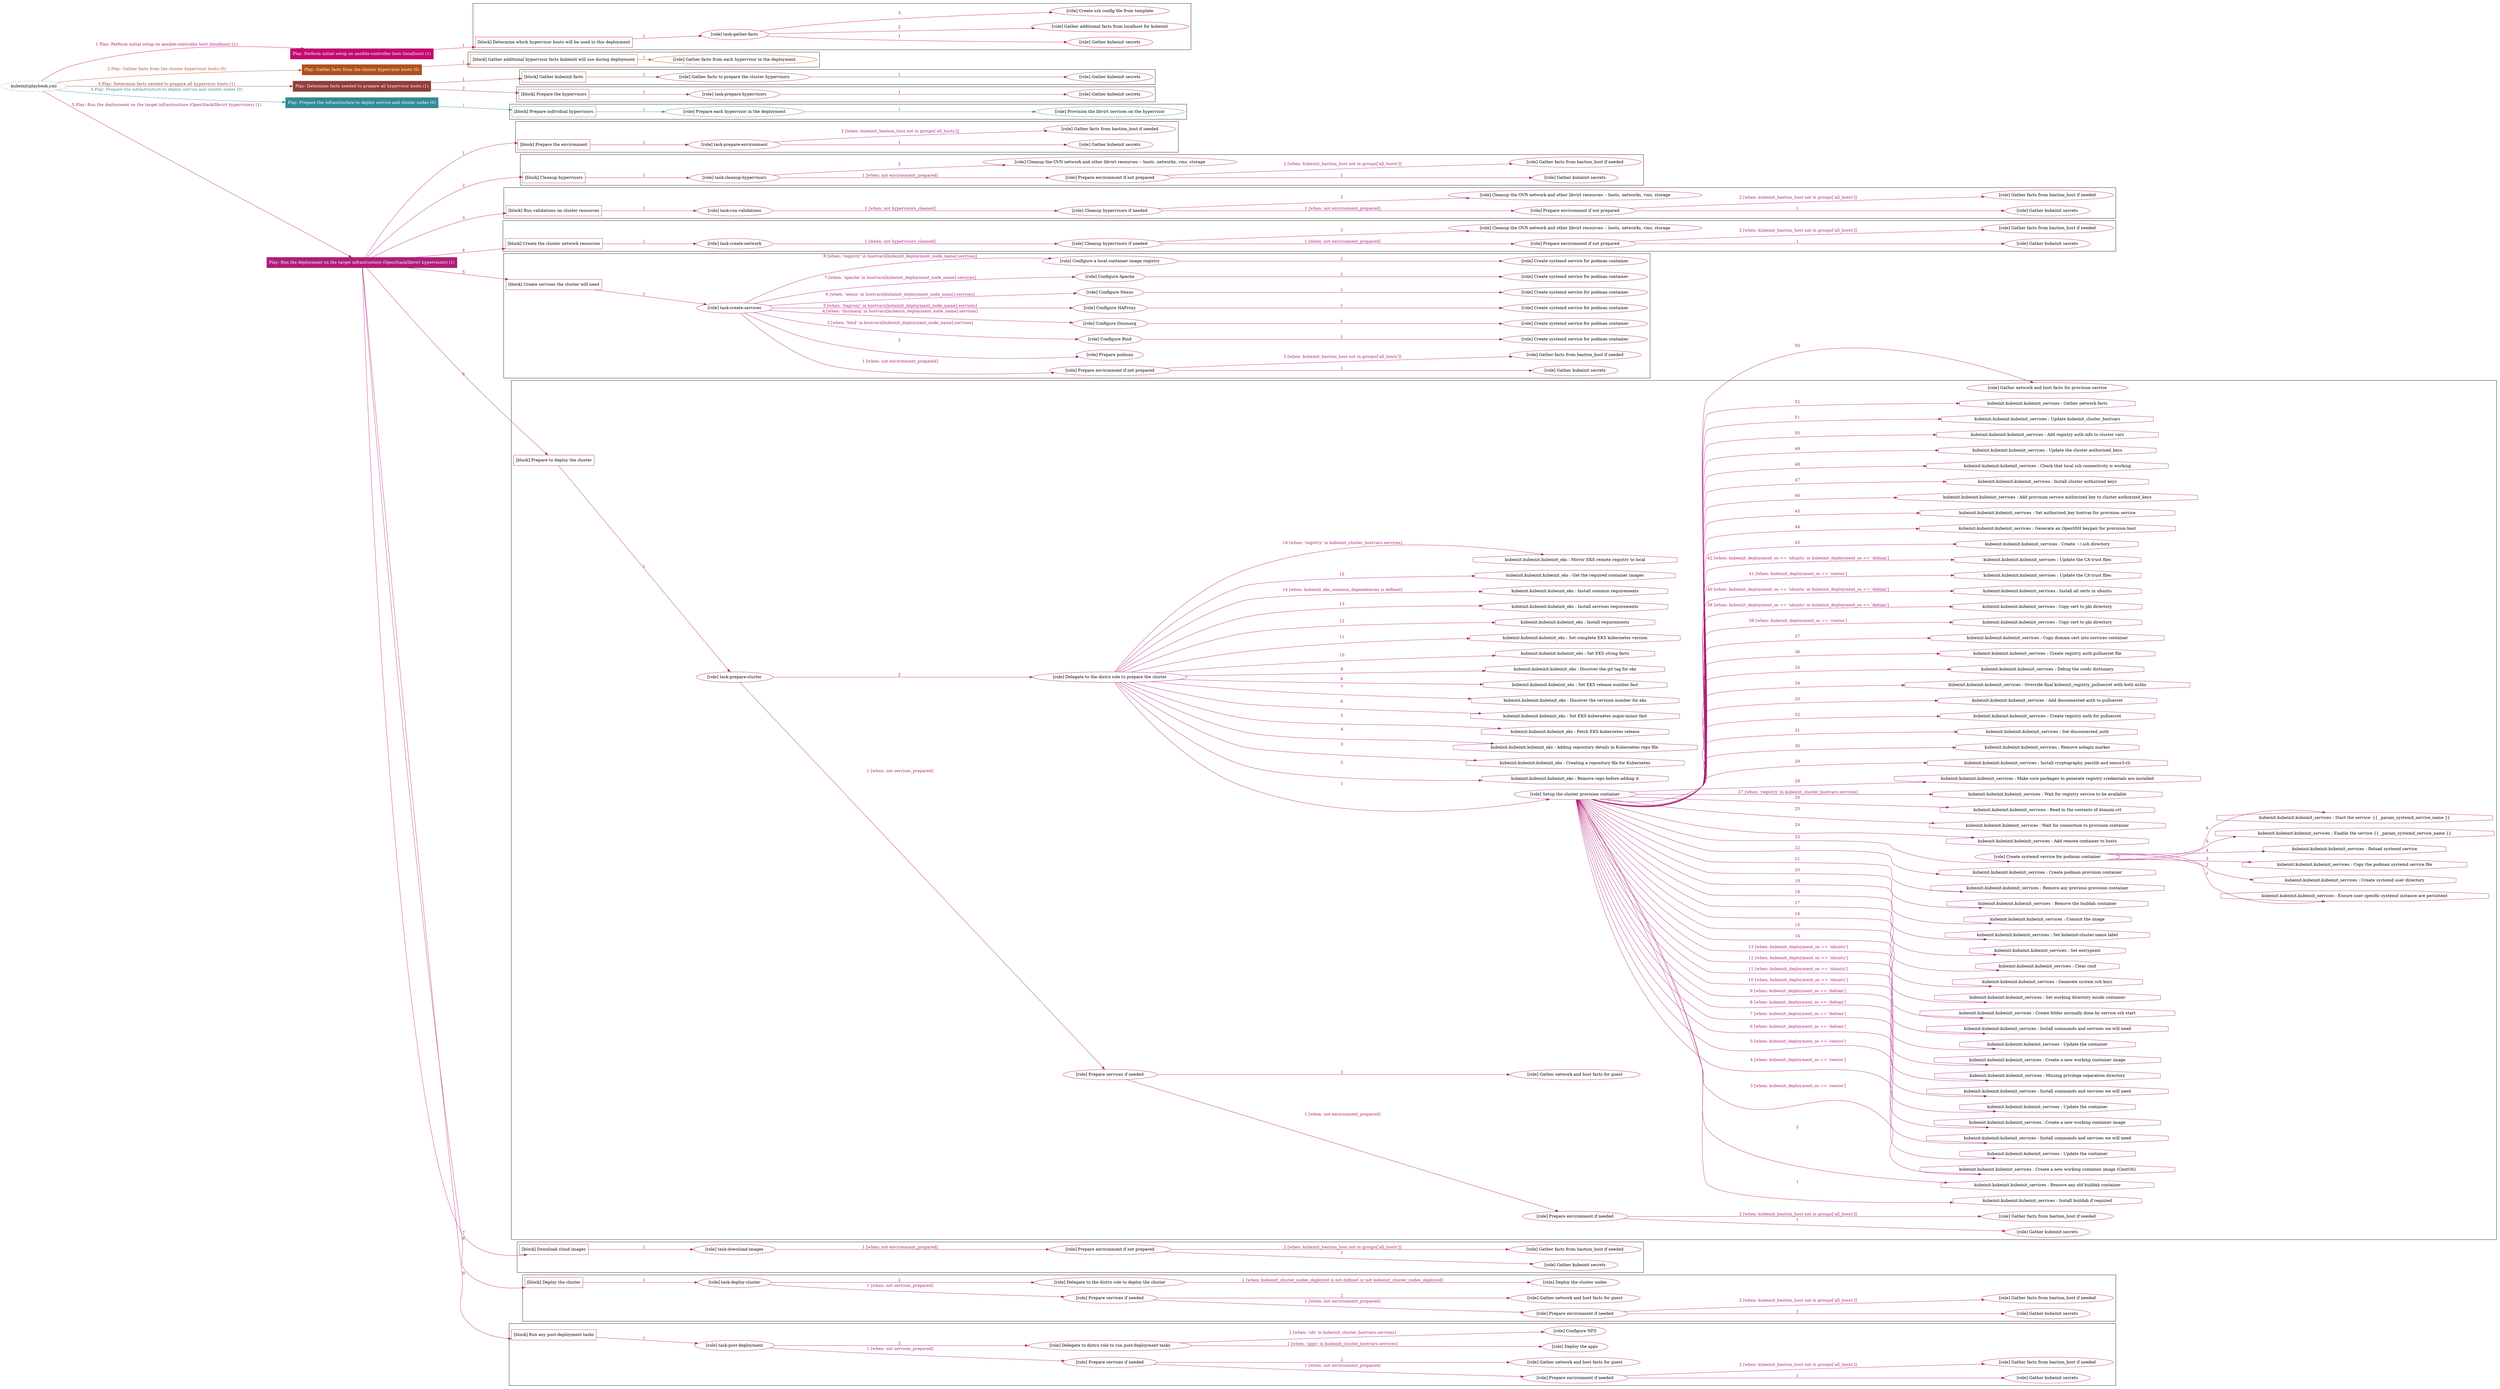 digraph {
	graph [concentrate=true ordering=in rankdir=LR ratio=fill]
	edge [esep=5 sep=10]
	"kubeinit/playbook.yml" [URL="/home/runner/work/kubeinit/kubeinit/kubeinit/playbook.yml" id=playbook_126c29bf style=dotted]
	"kubeinit/playbook.yml" -> play_5ffa541e [label="1 Play: Perform initial setup on ansible-controller host (localhost) (1)" color="#c4086f" fontcolor="#c4086f" id=edge_play_5ffa541e labeltooltip="1 Play: Perform initial setup on ansible-controller host (localhost) (1)" tooltip="1 Play: Perform initial setup on ansible-controller host (localhost) (1)"]
	subgraph "Play: Perform initial setup on ansible-controller host (localhost) (1)" {
		play_5ffa541e [label="Play: Perform initial setup on ansible-controller host (localhost) (1)" URL="/home/runner/work/kubeinit/kubeinit/kubeinit/playbook.yml" color="#c4086f" fontcolor="#ffffff" id=play_5ffa541e shape=box style=filled tooltip=localhost]
		play_5ffa541e -> block_2dd26c72 [label=1 color="#c4086f" fontcolor="#c4086f" id=edge_block_2dd26c72 labeltooltip=1 tooltip=1]
		subgraph cluster_block_2dd26c72 {
			block_2dd26c72 [label="[block] Determine which hypervisor hosts will be used in this deployment" URL="/home/runner/work/kubeinit/kubeinit/kubeinit/playbook.yml" color="#c4086f" id=block_2dd26c72 labeltooltip="Determine which hypervisor hosts will be used in this deployment" shape=box tooltip="Determine which hypervisor hosts will be used in this deployment"]
			block_2dd26c72 -> role_8ea6a24f [label="1 " color="#c4086f" fontcolor="#c4086f" id=edge_role_8ea6a24f labeltooltip="1 " tooltip="1 "]
			subgraph "task-gather-facts" {
				role_8ea6a24f [label="[role] task-gather-facts" URL="/home/runner/work/kubeinit/kubeinit/kubeinit/playbook.yml" color="#c4086f" id=role_8ea6a24f tooltip="task-gather-facts"]
				role_8ea6a24f -> role_9aecb355 [label="1 " color="#c4086f" fontcolor="#c4086f" id=edge_role_9aecb355 labeltooltip="1 " tooltip="1 "]
				subgraph "Gather kubeinit secrets" {
					role_9aecb355 [label="[role] Gather kubeinit secrets" URL="/home/runner/.ansible/collections/ansible_collections/kubeinit/kubeinit/roles/kubeinit_prepare/tasks/build_hypervisors_group.yml" color="#c4086f" id=role_9aecb355 tooltip="Gather kubeinit secrets"]
				}
				role_8ea6a24f -> role_6371f5ef [label="2 " color="#c4086f" fontcolor="#c4086f" id=edge_role_6371f5ef labeltooltip="2 " tooltip="2 "]
				subgraph "Gather additional facts from localhost for kubeinit" {
					role_6371f5ef [label="[role] Gather additional facts from localhost for kubeinit" URL="/home/runner/.ansible/collections/ansible_collections/kubeinit/kubeinit/roles/kubeinit_prepare/tasks/build_hypervisors_group.yml" color="#c4086f" id=role_6371f5ef tooltip="Gather additional facts from localhost for kubeinit"]
				}
				role_8ea6a24f -> role_593a2c29 [label="3 " color="#c4086f" fontcolor="#c4086f" id=edge_role_593a2c29 labeltooltip="3 " tooltip="3 "]
				subgraph "Create ssh config file from template" {
					role_593a2c29 [label="[role] Create ssh config file from template" URL="/home/runner/.ansible/collections/ansible_collections/kubeinit/kubeinit/roles/kubeinit_prepare/tasks/build_hypervisors_group.yml" color="#c4086f" id=role_593a2c29 tooltip="Create ssh config file from template"]
				}
			}
		}
	}
	"kubeinit/playbook.yml" -> play_3a9e5437 [label="2 Play: Gather facts from the cluster hypervisor hosts (0)" color="#b2501a" fontcolor="#b2501a" id=edge_play_3a9e5437 labeltooltip="2 Play: Gather facts from the cluster hypervisor hosts (0)" tooltip="2 Play: Gather facts from the cluster hypervisor hosts (0)"]
	subgraph "Play: Gather facts from the cluster hypervisor hosts (0)" {
		play_3a9e5437 [label="Play: Gather facts from the cluster hypervisor hosts (0)" URL="/home/runner/work/kubeinit/kubeinit/kubeinit/playbook.yml" color="#b2501a" fontcolor="#ffffff" id=play_3a9e5437 shape=box style=filled tooltip="Play: Gather facts from the cluster hypervisor hosts (0)"]
		play_3a9e5437 -> block_e253719e [label=1 color="#b2501a" fontcolor="#b2501a" id=edge_block_e253719e labeltooltip=1 tooltip=1]
		subgraph cluster_block_e253719e {
			block_e253719e [label="[block] Gather additional hypervisor facts kubeinit will use during deployment" URL="/home/runner/work/kubeinit/kubeinit/kubeinit/playbook.yml" color="#b2501a" id=block_e253719e labeltooltip="Gather additional hypervisor facts kubeinit will use during deployment" shape=box tooltip="Gather additional hypervisor facts kubeinit will use during deployment"]
			block_e253719e -> role_649d8156 [label="1 " color="#b2501a" fontcolor="#b2501a" id=edge_role_649d8156 labeltooltip="1 " tooltip="1 "]
			subgraph "Gather facts from each hypervisor in the deployment" {
				role_649d8156 [label="[role] Gather facts from each hypervisor in the deployment" URL="/home/runner/work/kubeinit/kubeinit/kubeinit/playbook.yml" color="#b2501a" id=role_649d8156 tooltip="Gather facts from each hypervisor in the deployment"]
			}
		}
	}
	"kubeinit/playbook.yml" -> play_fed2ee22 [label="3 Play: Determine facts needed to prepare all hypervisor hosts (1)" color="#913e3b" fontcolor="#913e3b" id=edge_play_fed2ee22 labeltooltip="3 Play: Determine facts needed to prepare all hypervisor hosts (1)" tooltip="3 Play: Determine facts needed to prepare all hypervisor hosts (1)"]
	subgraph "Play: Determine facts needed to prepare all hypervisor hosts (1)" {
		play_fed2ee22 [label="Play: Determine facts needed to prepare all hypervisor hosts (1)" URL="/home/runner/work/kubeinit/kubeinit/kubeinit/playbook.yml" color="#913e3b" fontcolor="#ffffff" id=play_fed2ee22 shape=box style=filled tooltip=localhost]
		play_fed2ee22 -> block_a3061883 [label=1 color="#913e3b" fontcolor="#913e3b" id=edge_block_a3061883 labeltooltip=1 tooltip=1]
		subgraph cluster_block_a3061883 {
			block_a3061883 [label="[block] Gather kubeinit facts" URL="/home/runner/work/kubeinit/kubeinit/kubeinit/playbook.yml" color="#913e3b" id=block_a3061883 labeltooltip="Gather kubeinit facts" shape=box tooltip="Gather kubeinit facts"]
			block_a3061883 -> role_52817313 [label="1 " color="#913e3b" fontcolor="#913e3b" id=edge_role_52817313 labeltooltip="1 " tooltip="1 "]
			subgraph "Gather facts to prepare the cluster hypervisors" {
				role_52817313 [label="[role] Gather facts to prepare the cluster hypervisors" URL="/home/runner/work/kubeinit/kubeinit/kubeinit/playbook.yml" color="#913e3b" id=role_52817313 tooltip="Gather facts to prepare the cluster hypervisors"]
				role_52817313 -> role_fa5ef029 [label="1 " color="#913e3b" fontcolor="#913e3b" id=edge_role_fa5ef029 labeltooltip="1 " tooltip="1 "]
				subgraph "Gather kubeinit secrets" {
					role_fa5ef029 [label="[role] Gather kubeinit secrets" URL="/home/runner/.ansible/collections/ansible_collections/kubeinit/kubeinit/roles/kubeinit_prepare/tasks/gather_kubeinit_facts.yml" color="#913e3b" id=role_fa5ef029 tooltip="Gather kubeinit secrets"]
				}
			}
		}
		play_fed2ee22 -> block_bcdcc141 [label=2 color="#913e3b" fontcolor="#913e3b" id=edge_block_bcdcc141 labeltooltip=2 tooltip=2]
		subgraph cluster_block_bcdcc141 {
			block_bcdcc141 [label="[block] Prepare the hypervisors" URL="/home/runner/work/kubeinit/kubeinit/kubeinit/playbook.yml" color="#913e3b" id=block_bcdcc141 labeltooltip="Prepare the hypervisors" shape=box tooltip="Prepare the hypervisors"]
			block_bcdcc141 -> role_91c99202 [label="1 " color="#913e3b" fontcolor="#913e3b" id=edge_role_91c99202 labeltooltip="1 " tooltip="1 "]
			subgraph "task-prepare-hypervisors" {
				role_91c99202 [label="[role] task-prepare-hypervisors" URL="/home/runner/work/kubeinit/kubeinit/kubeinit/playbook.yml" color="#913e3b" id=role_91c99202 tooltip="task-prepare-hypervisors"]
				role_91c99202 -> role_d710c27f [label="1 " color="#913e3b" fontcolor="#913e3b" id=edge_role_d710c27f labeltooltip="1 " tooltip="1 "]
				subgraph "Gather kubeinit secrets" {
					role_d710c27f [label="[role] Gather kubeinit secrets" URL="/home/runner/.ansible/collections/ansible_collections/kubeinit/kubeinit/roles/kubeinit_prepare/tasks/gather_kubeinit_facts.yml" color="#913e3b" id=role_d710c27f tooltip="Gather kubeinit secrets"]
				}
			}
		}
	}
	"kubeinit/playbook.yml" -> play_3ff2b692 [label="4 Play: Prepare the infrastructure to deploy service and cluster nodes (0)" color="#348a98" fontcolor="#348a98" id=edge_play_3ff2b692 labeltooltip="4 Play: Prepare the infrastructure to deploy service and cluster nodes (0)" tooltip="4 Play: Prepare the infrastructure to deploy service and cluster nodes (0)"]
	subgraph "Play: Prepare the infrastructure to deploy service and cluster nodes (0)" {
		play_3ff2b692 [label="Play: Prepare the infrastructure to deploy service and cluster nodes (0)" URL="/home/runner/work/kubeinit/kubeinit/kubeinit/playbook.yml" color="#348a98" fontcolor="#ffffff" id=play_3ff2b692 shape=box style=filled tooltip="Play: Prepare the infrastructure to deploy service and cluster nodes (0)"]
		play_3ff2b692 -> block_c261b06f [label=1 color="#348a98" fontcolor="#348a98" id=edge_block_c261b06f labeltooltip=1 tooltip=1]
		subgraph cluster_block_c261b06f {
			block_c261b06f [label="[block] Prepare individual hypervisors" URL="/home/runner/work/kubeinit/kubeinit/kubeinit/playbook.yml" color="#348a98" id=block_c261b06f labeltooltip="Prepare individual hypervisors" shape=box tooltip="Prepare individual hypervisors"]
			block_c261b06f -> role_97499100 [label="1 " color="#348a98" fontcolor="#348a98" id=edge_role_97499100 labeltooltip="1 " tooltip="1 "]
			subgraph "Prepare each hypervisor in the deployment" {
				role_97499100 [label="[role] Prepare each hypervisor in the deployment" URL="/home/runner/work/kubeinit/kubeinit/kubeinit/playbook.yml" color="#348a98" id=role_97499100 tooltip="Prepare each hypervisor in the deployment"]
				role_97499100 -> role_3c6b1e7c [label="1 " color="#348a98" fontcolor="#348a98" id=edge_role_3c6b1e7c labeltooltip="1 " tooltip="1 "]
				subgraph "Provision the libvirt services on the hypervisor" {
					role_3c6b1e7c [label="[role] Provision the libvirt services on the hypervisor" URL="/home/runner/.ansible/collections/ansible_collections/kubeinit/kubeinit/roles/kubeinit_prepare/tasks/prepare_hypervisor.yml" color="#348a98" id=role_3c6b1e7c tooltip="Provision the libvirt services on the hypervisor"]
				}
			}
		}
	}
	"kubeinit/playbook.yml" -> play_cbf94e0e [label="5 Play: Run the deployment on the target infrastructure (OpenStack/libvirt hypervisors) (1)" color="#af1d79" fontcolor="#af1d79" id=edge_play_cbf94e0e labeltooltip="5 Play: Run the deployment on the target infrastructure (OpenStack/libvirt hypervisors) (1)" tooltip="5 Play: Run the deployment on the target infrastructure (OpenStack/libvirt hypervisors) (1)"]
	subgraph "Play: Run the deployment on the target infrastructure (OpenStack/libvirt hypervisors) (1)" {
		play_cbf94e0e [label="Play: Run the deployment on the target infrastructure (OpenStack/libvirt hypervisors) (1)" URL="/home/runner/work/kubeinit/kubeinit/kubeinit/playbook.yml" color="#af1d79" fontcolor="#ffffff" id=play_cbf94e0e shape=box style=filled tooltip=localhost]
		play_cbf94e0e -> block_9f71b48a [label=1 color="#af1d79" fontcolor="#af1d79" id=edge_block_9f71b48a labeltooltip=1 tooltip=1]
		subgraph cluster_block_9f71b48a {
			block_9f71b48a [label="[block] Prepare the environment" URL="/home/runner/work/kubeinit/kubeinit/kubeinit/playbook.yml" color="#af1d79" id=block_9f71b48a labeltooltip="Prepare the environment" shape=box tooltip="Prepare the environment"]
			block_9f71b48a -> role_cc5619f4 [label="1 " color="#af1d79" fontcolor="#af1d79" id=edge_role_cc5619f4 labeltooltip="1 " tooltip="1 "]
			subgraph "task-prepare-environment" {
				role_cc5619f4 [label="[role] task-prepare-environment" URL="/home/runner/work/kubeinit/kubeinit/kubeinit/playbook.yml" color="#af1d79" id=role_cc5619f4 tooltip="task-prepare-environment"]
				role_cc5619f4 -> role_ea07958a [label="1 " color="#af1d79" fontcolor="#af1d79" id=edge_role_ea07958a labeltooltip="1 " tooltip="1 "]
				subgraph "Gather kubeinit secrets" {
					role_ea07958a [label="[role] Gather kubeinit secrets" URL="/home/runner/.ansible/collections/ansible_collections/kubeinit/kubeinit/roles/kubeinit_prepare/tasks/gather_kubeinit_facts.yml" color="#af1d79" id=role_ea07958a tooltip="Gather kubeinit secrets"]
				}
				role_cc5619f4 -> role_7f935791 [label="2 [when: kubeinit_bastion_host not in groups['all_hosts']]" color="#af1d79" fontcolor="#af1d79" id=edge_role_7f935791 labeltooltip="2 [when: kubeinit_bastion_host not in groups['all_hosts']]" tooltip="2 [when: kubeinit_bastion_host not in groups['all_hosts']]"]
				subgraph "Gather facts from bastion_host if needed" {
					role_7f935791 [label="[role] Gather facts from bastion_host if needed" URL="/home/runner/.ansible/collections/ansible_collections/kubeinit/kubeinit/roles/kubeinit_prepare/tasks/main.yml" color="#af1d79" id=role_7f935791 tooltip="Gather facts from bastion_host if needed"]
				}
			}
		}
		play_cbf94e0e -> block_1d16235b [label=2 color="#af1d79" fontcolor="#af1d79" id=edge_block_1d16235b labeltooltip=2 tooltip=2]
		subgraph cluster_block_1d16235b {
			block_1d16235b [label="[block] Cleanup hypervisors" URL="/home/runner/work/kubeinit/kubeinit/kubeinit/playbook.yml" color="#af1d79" id=block_1d16235b labeltooltip="Cleanup hypervisors" shape=box tooltip="Cleanup hypervisors"]
			block_1d16235b -> role_09d1b055 [label="1 " color="#af1d79" fontcolor="#af1d79" id=edge_role_09d1b055 labeltooltip="1 " tooltip="1 "]
			subgraph "task-cleanup-hypervisors" {
				role_09d1b055 [label="[role] task-cleanup-hypervisors" URL="/home/runner/work/kubeinit/kubeinit/kubeinit/playbook.yml" color="#af1d79" id=role_09d1b055 tooltip="task-cleanup-hypervisors"]
				role_09d1b055 -> role_4e6516de [label="1 [when: not environment_prepared]" color="#af1d79" fontcolor="#af1d79" id=edge_role_4e6516de labeltooltip="1 [when: not environment_prepared]" tooltip="1 [when: not environment_prepared]"]
				subgraph "Prepare environment if not prepared" {
					role_4e6516de [label="[role] Prepare environment if not prepared" URL="/home/runner/.ansible/collections/ansible_collections/kubeinit/kubeinit/roles/kubeinit_libvirt/tasks/cleanup_hypervisors.yml" color="#af1d79" id=role_4e6516de tooltip="Prepare environment if not prepared"]
					role_4e6516de -> role_1a70cb0c [label="1 " color="#af1d79" fontcolor="#af1d79" id=edge_role_1a70cb0c labeltooltip="1 " tooltip="1 "]
					subgraph "Gather kubeinit secrets" {
						role_1a70cb0c [label="[role] Gather kubeinit secrets" URL="/home/runner/.ansible/collections/ansible_collections/kubeinit/kubeinit/roles/kubeinit_prepare/tasks/gather_kubeinit_facts.yml" color="#af1d79" id=role_1a70cb0c tooltip="Gather kubeinit secrets"]
					}
					role_4e6516de -> role_11054210 [label="2 [when: kubeinit_bastion_host not in groups['all_hosts']]" color="#af1d79" fontcolor="#af1d79" id=edge_role_11054210 labeltooltip="2 [when: kubeinit_bastion_host not in groups['all_hosts']]" tooltip="2 [when: kubeinit_bastion_host not in groups['all_hosts']]"]
					subgraph "Gather facts from bastion_host if needed" {
						role_11054210 [label="[role] Gather facts from bastion_host if needed" URL="/home/runner/.ansible/collections/ansible_collections/kubeinit/kubeinit/roles/kubeinit_prepare/tasks/main.yml" color="#af1d79" id=role_11054210 tooltip="Gather facts from bastion_host if needed"]
					}
				}
				role_09d1b055 -> role_96678603 [label="2 " color="#af1d79" fontcolor="#af1d79" id=edge_role_96678603 labeltooltip="2 " tooltip="2 "]
				subgraph "Cleanup the OVN network and other libvirt resources -- hosts, networks, vms, storage" {
					role_96678603 [label="[role] Cleanup the OVN network and other libvirt resources -- hosts, networks, vms, storage" URL="/home/runner/.ansible/collections/ansible_collections/kubeinit/kubeinit/roles/kubeinit_libvirt/tasks/cleanup_hypervisors.yml" color="#af1d79" id=role_96678603 tooltip="Cleanup the OVN network and other libvirt resources -- hosts, networks, vms, storage"]
				}
			}
		}
		play_cbf94e0e -> block_acf0efd2 [label=3 color="#af1d79" fontcolor="#af1d79" id=edge_block_acf0efd2 labeltooltip=3 tooltip=3]
		subgraph cluster_block_acf0efd2 {
			block_acf0efd2 [label="[block] Run validations on cluster resources" URL="/home/runner/work/kubeinit/kubeinit/kubeinit/playbook.yml" color="#af1d79" id=block_acf0efd2 labeltooltip="Run validations on cluster resources" shape=box tooltip="Run validations on cluster resources"]
			block_acf0efd2 -> role_46218475 [label="1 " color="#af1d79" fontcolor="#af1d79" id=edge_role_46218475 labeltooltip="1 " tooltip="1 "]
			subgraph "task-run-validations" {
				role_46218475 [label="[role] task-run-validations" URL="/home/runner/work/kubeinit/kubeinit/kubeinit/playbook.yml" color="#af1d79" id=role_46218475 tooltip="task-run-validations"]
				role_46218475 -> role_4a30a008 [label="1 [when: not hypervisors_cleaned]" color="#af1d79" fontcolor="#af1d79" id=edge_role_4a30a008 labeltooltip="1 [when: not hypervisors_cleaned]" tooltip="1 [when: not hypervisors_cleaned]"]
				subgraph "Cleanup hypervisors if needed" {
					role_4a30a008 [label="[role] Cleanup hypervisors if needed" URL="/home/runner/.ansible/collections/ansible_collections/kubeinit/kubeinit/roles/kubeinit_validations/tasks/main.yml" color="#af1d79" id=role_4a30a008 tooltip="Cleanup hypervisors if needed"]
					role_4a30a008 -> role_5aaea463 [label="1 [when: not environment_prepared]" color="#af1d79" fontcolor="#af1d79" id=edge_role_5aaea463 labeltooltip="1 [when: not environment_prepared]" tooltip="1 [when: not environment_prepared]"]
					subgraph "Prepare environment if not prepared" {
						role_5aaea463 [label="[role] Prepare environment if not prepared" URL="/home/runner/.ansible/collections/ansible_collections/kubeinit/kubeinit/roles/kubeinit_libvirt/tasks/cleanup_hypervisors.yml" color="#af1d79" id=role_5aaea463 tooltip="Prepare environment if not prepared"]
						role_5aaea463 -> role_a3d1ad77 [label="1 " color="#af1d79" fontcolor="#af1d79" id=edge_role_a3d1ad77 labeltooltip="1 " tooltip="1 "]
						subgraph "Gather kubeinit secrets" {
							role_a3d1ad77 [label="[role] Gather kubeinit secrets" URL="/home/runner/.ansible/collections/ansible_collections/kubeinit/kubeinit/roles/kubeinit_prepare/tasks/gather_kubeinit_facts.yml" color="#af1d79" id=role_a3d1ad77 tooltip="Gather kubeinit secrets"]
						}
						role_5aaea463 -> role_398e600c [label="2 [when: kubeinit_bastion_host not in groups['all_hosts']]" color="#af1d79" fontcolor="#af1d79" id=edge_role_398e600c labeltooltip="2 [when: kubeinit_bastion_host not in groups['all_hosts']]" tooltip="2 [when: kubeinit_bastion_host not in groups['all_hosts']]"]
						subgraph "Gather facts from bastion_host if needed" {
							role_398e600c [label="[role] Gather facts from bastion_host if needed" URL="/home/runner/.ansible/collections/ansible_collections/kubeinit/kubeinit/roles/kubeinit_prepare/tasks/main.yml" color="#af1d79" id=role_398e600c tooltip="Gather facts from bastion_host if needed"]
						}
					}
					role_4a30a008 -> role_6f6fb94a [label="2 " color="#af1d79" fontcolor="#af1d79" id=edge_role_6f6fb94a labeltooltip="2 " tooltip="2 "]
					subgraph "Cleanup the OVN network and other libvirt resources -- hosts, networks, vms, storage" {
						role_6f6fb94a [label="[role] Cleanup the OVN network and other libvirt resources -- hosts, networks, vms, storage" URL="/home/runner/.ansible/collections/ansible_collections/kubeinit/kubeinit/roles/kubeinit_libvirt/tasks/cleanup_hypervisors.yml" color="#af1d79" id=role_6f6fb94a tooltip="Cleanup the OVN network and other libvirt resources -- hosts, networks, vms, storage"]
					}
				}
			}
		}
		play_cbf94e0e -> block_5968b73c [label=4 color="#af1d79" fontcolor="#af1d79" id=edge_block_5968b73c labeltooltip=4 tooltip=4]
		subgraph cluster_block_5968b73c {
			block_5968b73c [label="[block] Create the cluster network resources" URL="/home/runner/work/kubeinit/kubeinit/kubeinit/playbook.yml" color="#af1d79" id=block_5968b73c labeltooltip="Create the cluster network resources" shape=box tooltip="Create the cluster network resources"]
			block_5968b73c -> role_4da384c7 [label="1 " color="#af1d79" fontcolor="#af1d79" id=edge_role_4da384c7 labeltooltip="1 " tooltip="1 "]
			subgraph "task-create-network" {
				role_4da384c7 [label="[role] task-create-network" URL="/home/runner/work/kubeinit/kubeinit/kubeinit/playbook.yml" color="#af1d79" id=role_4da384c7 tooltip="task-create-network"]
				role_4da384c7 -> role_c0988edd [label="1 [when: not hypervisors_cleaned]" color="#af1d79" fontcolor="#af1d79" id=edge_role_c0988edd labeltooltip="1 [when: not hypervisors_cleaned]" tooltip="1 [when: not hypervisors_cleaned]"]
				subgraph "Cleanup hypervisors if needed" {
					role_c0988edd [label="[role] Cleanup hypervisors if needed" URL="/home/runner/.ansible/collections/ansible_collections/kubeinit/kubeinit/roles/kubeinit_libvirt/tasks/create_network.yml" color="#af1d79" id=role_c0988edd tooltip="Cleanup hypervisors if needed"]
					role_c0988edd -> role_25872372 [label="1 [when: not environment_prepared]" color="#af1d79" fontcolor="#af1d79" id=edge_role_25872372 labeltooltip="1 [when: not environment_prepared]" tooltip="1 [when: not environment_prepared]"]
					subgraph "Prepare environment if not prepared" {
						role_25872372 [label="[role] Prepare environment if not prepared" URL="/home/runner/.ansible/collections/ansible_collections/kubeinit/kubeinit/roles/kubeinit_libvirt/tasks/cleanup_hypervisors.yml" color="#af1d79" id=role_25872372 tooltip="Prepare environment if not prepared"]
						role_25872372 -> role_ff09a521 [label="1 " color="#af1d79" fontcolor="#af1d79" id=edge_role_ff09a521 labeltooltip="1 " tooltip="1 "]
						subgraph "Gather kubeinit secrets" {
							role_ff09a521 [label="[role] Gather kubeinit secrets" URL="/home/runner/.ansible/collections/ansible_collections/kubeinit/kubeinit/roles/kubeinit_prepare/tasks/gather_kubeinit_facts.yml" color="#af1d79" id=role_ff09a521 tooltip="Gather kubeinit secrets"]
						}
						role_25872372 -> role_e844f325 [label="2 [when: kubeinit_bastion_host not in groups['all_hosts']]" color="#af1d79" fontcolor="#af1d79" id=edge_role_e844f325 labeltooltip="2 [when: kubeinit_bastion_host not in groups['all_hosts']]" tooltip="2 [when: kubeinit_bastion_host not in groups['all_hosts']]"]
						subgraph "Gather facts from bastion_host if needed" {
							role_e844f325 [label="[role] Gather facts from bastion_host if needed" URL="/home/runner/.ansible/collections/ansible_collections/kubeinit/kubeinit/roles/kubeinit_prepare/tasks/main.yml" color="#af1d79" id=role_e844f325 tooltip="Gather facts from bastion_host if needed"]
						}
					}
					role_c0988edd -> role_a92567ad [label="2 " color="#af1d79" fontcolor="#af1d79" id=edge_role_a92567ad labeltooltip="2 " tooltip="2 "]
					subgraph "Cleanup the OVN network and other libvirt resources -- hosts, networks, vms, storage" {
						role_a92567ad [label="[role] Cleanup the OVN network and other libvirt resources -- hosts, networks, vms, storage" URL="/home/runner/.ansible/collections/ansible_collections/kubeinit/kubeinit/roles/kubeinit_libvirt/tasks/cleanup_hypervisors.yml" color="#af1d79" id=role_a92567ad tooltip="Cleanup the OVN network and other libvirt resources -- hosts, networks, vms, storage"]
					}
				}
			}
		}
		play_cbf94e0e -> block_c61eb0b1 [label=5 color="#af1d79" fontcolor="#af1d79" id=edge_block_c61eb0b1 labeltooltip=5 tooltip=5]
		subgraph cluster_block_c61eb0b1 {
			block_c61eb0b1 [label="[block] Create services the cluster will need" URL="/home/runner/work/kubeinit/kubeinit/kubeinit/playbook.yml" color="#af1d79" id=block_c61eb0b1 labeltooltip="Create services the cluster will need" shape=box tooltip="Create services the cluster will need"]
			block_c61eb0b1 -> role_6e167c10 [label="1 " color="#af1d79" fontcolor="#af1d79" id=edge_role_6e167c10 labeltooltip="1 " tooltip="1 "]
			subgraph "task-create-services" {
				role_6e167c10 [label="[role] task-create-services" URL="/home/runner/work/kubeinit/kubeinit/kubeinit/playbook.yml" color="#af1d79" id=role_6e167c10 tooltip="task-create-services"]
				role_6e167c10 -> role_cf0e9eec [label="1 [when: not environment_prepared]" color="#af1d79" fontcolor="#af1d79" id=edge_role_cf0e9eec labeltooltip="1 [when: not environment_prepared]" tooltip="1 [when: not environment_prepared]"]
				subgraph "Prepare environment if not prepared" {
					role_cf0e9eec [label="[role] Prepare environment if not prepared" URL="/home/runner/.ansible/collections/ansible_collections/kubeinit/kubeinit/roles/kubeinit_services/tasks/main.yml" color="#af1d79" id=role_cf0e9eec tooltip="Prepare environment if not prepared"]
					role_cf0e9eec -> role_1a85c5a9 [label="1 " color="#af1d79" fontcolor="#af1d79" id=edge_role_1a85c5a9 labeltooltip="1 " tooltip="1 "]
					subgraph "Gather kubeinit secrets" {
						role_1a85c5a9 [label="[role] Gather kubeinit secrets" URL="/home/runner/.ansible/collections/ansible_collections/kubeinit/kubeinit/roles/kubeinit_prepare/tasks/gather_kubeinit_facts.yml" color="#af1d79" id=role_1a85c5a9 tooltip="Gather kubeinit secrets"]
					}
					role_cf0e9eec -> role_1a252018 [label="2 [when: kubeinit_bastion_host not in groups['all_hosts']]" color="#af1d79" fontcolor="#af1d79" id=edge_role_1a252018 labeltooltip="2 [when: kubeinit_bastion_host not in groups['all_hosts']]" tooltip="2 [when: kubeinit_bastion_host not in groups['all_hosts']]"]
					subgraph "Gather facts from bastion_host if needed" {
						role_1a252018 [label="[role] Gather facts from bastion_host if needed" URL="/home/runner/.ansible/collections/ansible_collections/kubeinit/kubeinit/roles/kubeinit_prepare/tasks/main.yml" color="#af1d79" id=role_1a252018 tooltip="Gather facts from bastion_host if needed"]
					}
				}
				role_6e167c10 -> role_9d9530bb [label="2 " color="#af1d79" fontcolor="#af1d79" id=edge_role_9d9530bb labeltooltip="2 " tooltip="2 "]
				subgraph "Prepare podman" {
					role_9d9530bb [label="[role] Prepare podman" URL="/home/runner/.ansible/collections/ansible_collections/kubeinit/kubeinit/roles/kubeinit_services/tasks/00_create_service_pod.yml" color="#af1d79" id=role_9d9530bb tooltip="Prepare podman"]
				}
				role_6e167c10 -> role_13516fe1 [label="3 [when: 'bind' in hostvars[kubeinit_deployment_node_name].services]" color="#af1d79" fontcolor="#af1d79" id=edge_role_13516fe1 labeltooltip="3 [when: 'bind' in hostvars[kubeinit_deployment_node_name].services]" tooltip="3 [when: 'bind' in hostvars[kubeinit_deployment_node_name].services]"]
				subgraph "Configure Bind" {
					role_13516fe1 [label="[role] Configure Bind" URL="/home/runner/.ansible/collections/ansible_collections/kubeinit/kubeinit/roles/kubeinit_services/tasks/start_services_containers.yml" color="#af1d79" id=role_13516fe1 tooltip="Configure Bind"]
					role_13516fe1 -> role_381f54c0 [label="1 " color="#af1d79" fontcolor="#af1d79" id=edge_role_381f54c0 labeltooltip="1 " tooltip="1 "]
					subgraph "Create systemd service for podman container" {
						role_381f54c0 [label="[role] Create systemd service for podman container" URL="/home/runner/.ansible/collections/ansible_collections/kubeinit/kubeinit/roles/kubeinit_bind/tasks/main.yml" color="#af1d79" id=role_381f54c0 tooltip="Create systemd service for podman container"]
					}
				}
				role_6e167c10 -> role_b359d030 [label="4 [when: 'dnsmasq' in hostvars[kubeinit_deployment_node_name].services]" color="#af1d79" fontcolor="#af1d79" id=edge_role_b359d030 labeltooltip="4 [when: 'dnsmasq' in hostvars[kubeinit_deployment_node_name].services]" tooltip="4 [when: 'dnsmasq' in hostvars[kubeinit_deployment_node_name].services]"]
				subgraph "Configure Dnsmasq" {
					role_b359d030 [label="[role] Configure Dnsmasq" URL="/home/runner/.ansible/collections/ansible_collections/kubeinit/kubeinit/roles/kubeinit_services/tasks/start_services_containers.yml" color="#af1d79" id=role_b359d030 tooltip="Configure Dnsmasq"]
					role_b359d030 -> role_6c917624 [label="1 " color="#af1d79" fontcolor="#af1d79" id=edge_role_6c917624 labeltooltip="1 " tooltip="1 "]
					subgraph "Create systemd service for podman container" {
						role_6c917624 [label="[role] Create systemd service for podman container" URL="/home/runner/.ansible/collections/ansible_collections/kubeinit/kubeinit/roles/kubeinit_dnsmasq/tasks/main.yml" color="#af1d79" id=role_6c917624 tooltip="Create systemd service for podman container"]
					}
				}
				role_6e167c10 -> role_7b834da4 [label="5 [when: 'haproxy' in hostvars[kubeinit_deployment_node_name].services]" color="#af1d79" fontcolor="#af1d79" id=edge_role_7b834da4 labeltooltip="5 [when: 'haproxy' in hostvars[kubeinit_deployment_node_name].services]" tooltip="5 [when: 'haproxy' in hostvars[kubeinit_deployment_node_name].services]"]
				subgraph "Configure HAProxy" {
					role_7b834da4 [label="[role] Configure HAProxy" URL="/home/runner/.ansible/collections/ansible_collections/kubeinit/kubeinit/roles/kubeinit_services/tasks/start_services_containers.yml" color="#af1d79" id=role_7b834da4 tooltip="Configure HAProxy"]
					role_7b834da4 -> role_957c8cf0 [label="1 " color="#af1d79" fontcolor="#af1d79" id=edge_role_957c8cf0 labeltooltip="1 " tooltip="1 "]
					subgraph "Create systemd service for podman container" {
						role_957c8cf0 [label="[role] Create systemd service for podman container" URL="/home/runner/.ansible/collections/ansible_collections/kubeinit/kubeinit/roles/kubeinit_haproxy/tasks/main.yml" color="#af1d79" id=role_957c8cf0 tooltip="Create systemd service for podman container"]
					}
				}
				role_6e167c10 -> role_651c4cb4 [label="6 [when: 'nexus' in hostvars[kubeinit_deployment_node_name].services]" color="#af1d79" fontcolor="#af1d79" id=edge_role_651c4cb4 labeltooltip="6 [when: 'nexus' in hostvars[kubeinit_deployment_node_name].services]" tooltip="6 [when: 'nexus' in hostvars[kubeinit_deployment_node_name].services]"]
				subgraph "Configure Nexus" {
					role_651c4cb4 [label="[role] Configure Nexus" URL="/home/runner/.ansible/collections/ansible_collections/kubeinit/kubeinit/roles/kubeinit_services/tasks/start_services_containers.yml" color="#af1d79" id=role_651c4cb4 tooltip="Configure Nexus"]
					role_651c4cb4 -> role_7dacc3c7 [label="1 " color="#af1d79" fontcolor="#af1d79" id=edge_role_7dacc3c7 labeltooltip="1 " tooltip="1 "]
					subgraph "Create systemd service for podman container" {
						role_7dacc3c7 [label="[role] Create systemd service for podman container" URL="/home/runner/.ansible/collections/ansible_collections/kubeinit/kubeinit/roles/kubeinit_nexus/tasks/main.yml" color="#af1d79" id=role_7dacc3c7 tooltip="Create systemd service for podman container"]
					}
				}
				role_6e167c10 -> role_5b1ba686 [label="7 [when: 'apache' in hostvars[kubeinit_deployment_node_name].services]" color="#af1d79" fontcolor="#af1d79" id=edge_role_5b1ba686 labeltooltip="7 [when: 'apache' in hostvars[kubeinit_deployment_node_name].services]" tooltip="7 [when: 'apache' in hostvars[kubeinit_deployment_node_name].services]"]
				subgraph "Configure Apache" {
					role_5b1ba686 [label="[role] Configure Apache" URL="/home/runner/.ansible/collections/ansible_collections/kubeinit/kubeinit/roles/kubeinit_services/tasks/start_services_containers.yml" color="#af1d79" id=role_5b1ba686 tooltip="Configure Apache"]
					role_5b1ba686 -> role_68a4a4fb [label="1 " color="#af1d79" fontcolor="#af1d79" id=edge_role_68a4a4fb labeltooltip="1 " tooltip="1 "]
					subgraph "Create systemd service for podman container" {
						role_68a4a4fb [label="[role] Create systemd service for podman container" URL="/home/runner/.ansible/collections/ansible_collections/kubeinit/kubeinit/roles/kubeinit_apache/tasks/main.yml" color="#af1d79" id=role_68a4a4fb tooltip="Create systemd service for podman container"]
					}
				}
				role_6e167c10 -> role_f4d218bf [label="8 [when: 'registry' in hostvars[kubeinit_deployment_node_name].services]" color="#af1d79" fontcolor="#af1d79" id=edge_role_f4d218bf labeltooltip="8 [when: 'registry' in hostvars[kubeinit_deployment_node_name].services]" tooltip="8 [when: 'registry' in hostvars[kubeinit_deployment_node_name].services]"]
				subgraph "Configure a local container image registry" {
					role_f4d218bf [label="[role] Configure a local container image registry" URL="/home/runner/.ansible/collections/ansible_collections/kubeinit/kubeinit/roles/kubeinit_services/tasks/start_services_containers.yml" color="#af1d79" id=role_f4d218bf tooltip="Configure a local container image registry"]
					role_f4d218bf -> role_f6f4ac63 [label="1 " color="#af1d79" fontcolor="#af1d79" id=edge_role_f6f4ac63 labeltooltip="1 " tooltip="1 "]
					subgraph "Create systemd service for podman container" {
						role_f6f4ac63 [label="[role] Create systemd service for podman container" URL="/home/runner/.ansible/collections/ansible_collections/kubeinit/kubeinit/roles/kubeinit_registry/tasks/main.yml" color="#af1d79" id=role_f6f4ac63 tooltip="Create systemd service for podman container"]
					}
				}
			}
		}
		play_cbf94e0e -> block_0df3b769 [label=6 color="#af1d79" fontcolor="#af1d79" id=edge_block_0df3b769 labeltooltip=6 tooltip=6]
		subgraph cluster_block_0df3b769 {
			block_0df3b769 [label="[block] Prepare to deploy the cluster" URL="/home/runner/work/kubeinit/kubeinit/kubeinit/playbook.yml" color="#af1d79" id=block_0df3b769 labeltooltip="Prepare to deploy the cluster" shape=box tooltip="Prepare to deploy the cluster"]
			block_0df3b769 -> role_f7b92771 [label="1 " color="#af1d79" fontcolor="#af1d79" id=edge_role_f7b92771 labeltooltip="1 " tooltip="1 "]
			subgraph "task-prepare-cluster" {
				role_f7b92771 [label="[role] task-prepare-cluster" URL="/home/runner/work/kubeinit/kubeinit/kubeinit/playbook.yml" color="#af1d79" id=role_f7b92771 tooltip="task-prepare-cluster"]
				role_f7b92771 -> role_6c8fd5e5 [label="1 [when: not services_prepared]" color="#af1d79" fontcolor="#af1d79" id=edge_role_6c8fd5e5 labeltooltip="1 [when: not services_prepared]" tooltip="1 [when: not services_prepared]"]
				subgraph "Prepare services if needed" {
					role_6c8fd5e5 [label="[role] Prepare services if needed" URL="/home/runner/.ansible/collections/ansible_collections/kubeinit/kubeinit/roles/kubeinit_prepare/tasks/prepare_cluster.yml" color="#af1d79" id=role_6c8fd5e5 tooltip="Prepare services if needed"]
					role_6c8fd5e5 -> role_6f444edb [label="1 [when: not environment_prepared]" color="#af1d79" fontcolor="#af1d79" id=edge_role_6f444edb labeltooltip="1 [when: not environment_prepared]" tooltip="1 [when: not environment_prepared]"]
					subgraph "Prepare environment if needed" {
						role_6f444edb [label="[role] Prepare environment if needed" URL="/home/runner/.ansible/collections/ansible_collections/kubeinit/kubeinit/roles/kubeinit_services/tasks/prepare_services.yml" color="#af1d79" id=role_6f444edb tooltip="Prepare environment if needed"]
						role_6f444edb -> role_61df1952 [label="1 " color="#af1d79" fontcolor="#af1d79" id=edge_role_61df1952 labeltooltip="1 " tooltip="1 "]
						subgraph "Gather kubeinit secrets" {
							role_61df1952 [label="[role] Gather kubeinit secrets" URL="/home/runner/.ansible/collections/ansible_collections/kubeinit/kubeinit/roles/kubeinit_prepare/tasks/gather_kubeinit_facts.yml" color="#af1d79" id=role_61df1952 tooltip="Gather kubeinit secrets"]
						}
						role_6f444edb -> role_14841ddd [label="2 [when: kubeinit_bastion_host not in groups['all_hosts']]" color="#af1d79" fontcolor="#af1d79" id=edge_role_14841ddd labeltooltip="2 [when: kubeinit_bastion_host not in groups['all_hosts']]" tooltip="2 [when: kubeinit_bastion_host not in groups['all_hosts']]"]
						subgraph "Gather facts from bastion_host if needed" {
							role_14841ddd [label="[role] Gather facts from bastion_host if needed" URL="/home/runner/.ansible/collections/ansible_collections/kubeinit/kubeinit/roles/kubeinit_prepare/tasks/main.yml" color="#af1d79" id=role_14841ddd tooltip="Gather facts from bastion_host if needed"]
						}
					}
					role_6c8fd5e5 -> role_90c9f168 [label="2 " color="#af1d79" fontcolor="#af1d79" id=edge_role_90c9f168 labeltooltip="2 " tooltip="2 "]
					subgraph "Gather network and host facts for guest" {
						role_90c9f168 [label="[role] Gather network and host facts for guest" URL="/home/runner/.ansible/collections/ansible_collections/kubeinit/kubeinit/roles/kubeinit_services/tasks/prepare_services.yml" color="#af1d79" id=role_90c9f168 tooltip="Gather network and host facts for guest"]
					}
				}
				role_f7b92771 -> role_6ef0a2f1 [label="2 " color="#af1d79" fontcolor="#af1d79" id=edge_role_6ef0a2f1 labeltooltip="2 " tooltip="2 "]
				subgraph "Delegate to the distro role to prepare the cluster" {
					role_6ef0a2f1 [label="[role] Delegate to the distro role to prepare the cluster" URL="/home/runner/.ansible/collections/ansible_collections/kubeinit/kubeinit/roles/kubeinit_prepare/tasks/prepare_cluster.yml" color="#af1d79" id=role_6ef0a2f1 tooltip="Delegate to the distro role to prepare the cluster"]
					role_6ef0a2f1 -> role_1b12f6f4 [label="1 " color="#af1d79" fontcolor="#af1d79" id=edge_role_1b12f6f4 labeltooltip="1 " tooltip="1 "]
					subgraph "Setup the cluster provision container" {
						role_1b12f6f4 [label="[role] Setup the cluster provision container" URL="/home/runner/.ansible/collections/ansible_collections/kubeinit/kubeinit/roles/kubeinit_eks/tasks/prepare_cluster.yml" color="#af1d79" id=role_1b12f6f4 tooltip="Setup the cluster provision container"]
						task_13e86ef0 [label="kubeinit.kubeinit.kubeinit_services : Install buildah if required" URL="/home/runner/.ansible/collections/ansible_collections/kubeinit/kubeinit/roles/kubeinit_services/tasks/create_provision_container.yml" color="#af1d79" id=task_13e86ef0 shape=octagon tooltip="kubeinit.kubeinit.kubeinit_services : Install buildah if required"]
						role_1b12f6f4 -> task_13e86ef0 [label="1 " color="#af1d79" fontcolor="#af1d79" id=edge_task_13e86ef0 labeltooltip="1 " tooltip="1 "]
						task_269e104a [label="kubeinit.kubeinit.kubeinit_services : Remove any old buildah container" URL="/home/runner/.ansible/collections/ansible_collections/kubeinit/kubeinit/roles/kubeinit_services/tasks/create_provision_container.yml" color="#af1d79" id=task_269e104a shape=octagon tooltip="kubeinit.kubeinit.kubeinit_services : Remove any old buildah container"]
						role_1b12f6f4 -> task_269e104a [label="2 " color="#af1d79" fontcolor="#af1d79" id=edge_task_269e104a labeltooltip="2 " tooltip="2 "]
						task_ec82f073 [label="kubeinit.kubeinit.kubeinit_services : Create a new working container image (CentOS)" URL="/home/runner/.ansible/collections/ansible_collections/kubeinit/kubeinit/roles/kubeinit_services/tasks/create_provision_container.yml" color="#af1d79" id=task_ec82f073 shape=octagon tooltip="kubeinit.kubeinit.kubeinit_services : Create a new working container image (CentOS)"]
						role_1b12f6f4 -> task_ec82f073 [label="3 [when: kubeinit_deployment_os == 'centos']" color="#af1d79" fontcolor="#af1d79" id=edge_task_ec82f073 labeltooltip="3 [when: kubeinit_deployment_os == 'centos']" tooltip="3 [when: kubeinit_deployment_os == 'centos']"]
						task_068ec087 [label="kubeinit.kubeinit.kubeinit_services : Update the container" URL="/home/runner/.ansible/collections/ansible_collections/kubeinit/kubeinit/roles/kubeinit_services/tasks/create_provision_container.yml" color="#af1d79" id=task_068ec087 shape=octagon tooltip="kubeinit.kubeinit.kubeinit_services : Update the container"]
						role_1b12f6f4 -> task_068ec087 [label="4 [when: kubeinit_deployment_os == 'centos']" color="#af1d79" fontcolor="#af1d79" id=edge_task_068ec087 labeltooltip="4 [when: kubeinit_deployment_os == 'centos']" tooltip="4 [when: kubeinit_deployment_os == 'centos']"]
						task_77fba34f [label="kubeinit.kubeinit.kubeinit_services : Install commands and services we will need" URL="/home/runner/.ansible/collections/ansible_collections/kubeinit/kubeinit/roles/kubeinit_services/tasks/create_provision_container.yml" color="#af1d79" id=task_77fba34f shape=octagon tooltip="kubeinit.kubeinit.kubeinit_services : Install commands and services we will need"]
						role_1b12f6f4 -> task_77fba34f [label="5 [when: kubeinit_deployment_os == 'centos']" color="#af1d79" fontcolor="#af1d79" id=edge_task_77fba34f labeltooltip="5 [when: kubeinit_deployment_os == 'centos']" tooltip="5 [when: kubeinit_deployment_os == 'centos']"]
						task_310450b9 [label="kubeinit.kubeinit.kubeinit_services : Create a new working container image" URL="/home/runner/.ansible/collections/ansible_collections/kubeinit/kubeinit/roles/kubeinit_services/tasks/create_provision_container.yml" color="#af1d79" id=task_310450b9 shape=octagon tooltip="kubeinit.kubeinit.kubeinit_services : Create a new working container image"]
						role_1b12f6f4 -> task_310450b9 [label="6 [when: kubeinit_deployment_os == 'debian']" color="#af1d79" fontcolor="#af1d79" id=edge_task_310450b9 labeltooltip="6 [when: kubeinit_deployment_os == 'debian']" tooltip="6 [when: kubeinit_deployment_os == 'debian']"]
						task_35bbcf6e [label="kubeinit.kubeinit.kubeinit_services : Update the container" URL="/home/runner/.ansible/collections/ansible_collections/kubeinit/kubeinit/roles/kubeinit_services/tasks/create_provision_container.yml" color="#af1d79" id=task_35bbcf6e shape=octagon tooltip="kubeinit.kubeinit.kubeinit_services : Update the container"]
						role_1b12f6f4 -> task_35bbcf6e [label="7 [when: kubeinit_deployment_os == 'debian']" color="#af1d79" fontcolor="#af1d79" id=edge_task_35bbcf6e labeltooltip="7 [when: kubeinit_deployment_os == 'debian']" tooltip="7 [when: kubeinit_deployment_os == 'debian']"]
						task_9e155b53 [label="kubeinit.kubeinit.kubeinit_services : Install commands and services we will need" URL="/home/runner/.ansible/collections/ansible_collections/kubeinit/kubeinit/roles/kubeinit_services/tasks/create_provision_container.yml" color="#af1d79" id=task_9e155b53 shape=octagon tooltip="kubeinit.kubeinit.kubeinit_services : Install commands and services we will need"]
						role_1b12f6f4 -> task_9e155b53 [label="8 [when: kubeinit_deployment_os == 'debian']" color="#af1d79" fontcolor="#af1d79" id=edge_task_9e155b53 labeltooltip="8 [when: kubeinit_deployment_os == 'debian']" tooltip="8 [when: kubeinit_deployment_os == 'debian']"]
						task_fc90d214 [label="kubeinit.kubeinit.kubeinit_services : Missing privilege separation directory" URL="/home/runner/.ansible/collections/ansible_collections/kubeinit/kubeinit/roles/kubeinit_services/tasks/create_provision_container.yml" color="#af1d79" id=task_fc90d214 shape=octagon tooltip="kubeinit.kubeinit.kubeinit_services : Missing privilege separation directory"]
						role_1b12f6f4 -> task_fc90d214 [label="9 [when: kubeinit_deployment_os == 'debian']" color="#af1d79" fontcolor="#af1d79" id=edge_task_fc90d214 labeltooltip="9 [when: kubeinit_deployment_os == 'debian']" tooltip="9 [when: kubeinit_deployment_os == 'debian']"]
						task_ddb54296 [label="kubeinit.kubeinit.kubeinit_services : Create a new working container image" URL="/home/runner/.ansible/collections/ansible_collections/kubeinit/kubeinit/roles/kubeinit_services/tasks/create_provision_container.yml" color="#af1d79" id=task_ddb54296 shape=octagon tooltip="kubeinit.kubeinit.kubeinit_services : Create a new working container image"]
						role_1b12f6f4 -> task_ddb54296 [label="10 [when: kubeinit_deployment_os == 'ubuntu']" color="#af1d79" fontcolor="#af1d79" id=edge_task_ddb54296 labeltooltip="10 [when: kubeinit_deployment_os == 'ubuntu']" tooltip="10 [when: kubeinit_deployment_os == 'ubuntu']"]
						task_0793745e [label="kubeinit.kubeinit.kubeinit_services : Update the container" URL="/home/runner/.ansible/collections/ansible_collections/kubeinit/kubeinit/roles/kubeinit_services/tasks/create_provision_container.yml" color="#af1d79" id=task_0793745e shape=octagon tooltip="kubeinit.kubeinit.kubeinit_services : Update the container"]
						role_1b12f6f4 -> task_0793745e [label="11 [when: kubeinit_deployment_os == 'ubuntu']" color="#af1d79" fontcolor="#af1d79" id=edge_task_0793745e labeltooltip="11 [when: kubeinit_deployment_os == 'ubuntu']" tooltip="11 [when: kubeinit_deployment_os == 'ubuntu']"]
						task_2ea66ac4 [label="kubeinit.kubeinit.kubeinit_services : Install commands and services we will need" URL="/home/runner/.ansible/collections/ansible_collections/kubeinit/kubeinit/roles/kubeinit_services/tasks/create_provision_container.yml" color="#af1d79" id=task_2ea66ac4 shape=octagon tooltip="kubeinit.kubeinit.kubeinit_services : Install commands and services we will need"]
						role_1b12f6f4 -> task_2ea66ac4 [label="12 [when: kubeinit_deployment_os == 'ubuntu']" color="#af1d79" fontcolor="#af1d79" id=edge_task_2ea66ac4 labeltooltip="12 [when: kubeinit_deployment_os == 'ubuntu']" tooltip="12 [when: kubeinit_deployment_os == 'ubuntu']"]
						task_521c26a0 [label="kubeinit.kubeinit.kubeinit_services : Create folder normally done by service ssh start" URL="/home/runner/.ansible/collections/ansible_collections/kubeinit/kubeinit/roles/kubeinit_services/tasks/create_provision_container.yml" color="#af1d79" id=task_521c26a0 shape=octagon tooltip="kubeinit.kubeinit.kubeinit_services : Create folder normally done by service ssh start"]
						role_1b12f6f4 -> task_521c26a0 [label="13 [when: kubeinit_deployment_os == 'ubuntu']" color="#af1d79" fontcolor="#af1d79" id=edge_task_521c26a0 labeltooltip="13 [when: kubeinit_deployment_os == 'ubuntu']" tooltip="13 [when: kubeinit_deployment_os == 'ubuntu']"]
						task_455d794f [label="kubeinit.kubeinit.kubeinit_services : Set working directory inside container" URL="/home/runner/.ansible/collections/ansible_collections/kubeinit/kubeinit/roles/kubeinit_services/tasks/create_provision_container.yml" color="#af1d79" id=task_455d794f shape=octagon tooltip="kubeinit.kubeinit.kubeinit_services : Set working directory inside container"]
						role_1b12f6f4 -> task_455d794f [label="14 " color="#af1d79" fontcolor="#af1d79" id=edge_task_455d794f labeltooltip="14 " tooltip="14 "]
						task_bf000e4a [label="kubeinit.kubeinit.kubeinit_services : Generate system ssh keys" URL="/home/runner/.ansible/collections/ansible_collections/kubeinit/kubeinit/roles/kubeinit_services/tasks/create_provision_container.yml" color="#af1d79" id=task_bf000e4a shape=octagon tooltip="kubeinit.kubeinit.kubeinit_services : Generate system ssh keys"]
						role_1b12f6f4 -> task_bf000e4a [label="15 " color="#af1d79" fontcolor="#af1d79" id=edge_task_bf000e4a labeltooltip="15 " tooltip="15 "]
						task_f425aa35 [label="kubeinit.kubeinit.kubeinit_services : Clear cmd" URL="/home/runner/.ansible/collections/ansible_collections/kubeinit/kubeinit/roles/kubeinit_services/tasks/create_provision_container.yml" color="#af1d79" id=task_f425aa35 shape=octagon tooltip="kubeinit.kubeinit.kubeinit_services : Clear cmd"]
						role_1b12f6f4 -> task_f425aa35 [label="16 " color="#af1d79" fontcolor="#af1d79" id=edge_task_f425aa35 labeltooltip="16 " tooltip="16 "]
						task_2caecf98 [label="kubeinit.kubeinit.kubeinit_services : Set entrypoint" URL="/home/runner/.ansible/collections/ansible_collections/kubeinit/kubeinit/roles/kubeinit_services/tasks/create_provision_container.yml" color="#af1d79" id=task_2caecf98 shape=octagon tooltip="kubeinit.kubeinit.kubeinit_services : Set entrypoint"]
						role_1b12f6f4 -> task_2caecf98 [label="17 " color="#af1d79" fontcolor="#af1d79" id=edge_task_2caecf98 labeltooltip="17 " tooltip="17 "]
						task_9d96561c [label="kubeinit.kubeinit.kubeinit_services : Set kubeinit-cluster-name label" URL="/home/runner/.ansible/collections/ansible_collections/kubeinit/kubeinit/roles/kubeinit_services/tasks/create_provision_container.yml" color="#af1d79" id=task_9d96561c shape=octagon tooltip="kubeinit.kubeinit.kubeinit_services : Set kubeinit-cluster-name label"]
						role_1b12f6f4 -> task_9d96561c [label="18 " color="#af1d79" fontcolor="#af1d79" id=edge_task_9d96561c labeltooltip="18 " tooltip="18 "]
						task_e26ca474 [label="kubeinit.kubeinit.kubeinit_services : Commit the image" URL="/home/runner/.ansible/collections/ansible_collections/kubeinit/kubeinit/roles/kubeinit_services/tasks/create_provision_container.yml" color="#af1d79" id=task_e26ca474 shape=octagon tooltip="kubeinit.kubeinit.kubeinit_services : Commit the image"]
						role_1b12f6f4 -> task_e26ca474 [label="19 " color="#af1d79" fontcolor="#af1d79" id=edge_task_e26ca474 labeltooltip="19 " tooltip="19 "]
						task_4ad91ecd [label="kubeinit.kubeinit.kubeinit_services : Remove the buildah container" URL="/home/runner/.ansible/collections/ansible_collections/kubeinit/kubeinit/roles/kubeinit_services/tasks/create_provision_container.yml" color="#af1d79" id=task_4ad91ecd shape=octagon tooltip="kubeinit.kubeinit.kubeinit_services : Remove the buildah container"]
						role_1b12f6f4 -> task_4ad91ecd [label="20 " color="#af1d79" fontcolor="#af1d79" id=edge_task_4ad91ecd labeltooltip="20 " tooltip="20 "]
						task_d45975c9 [label="kubeinit.kubeinit.kubeinit_services : Remove any previous provision container" URL="/home/runner/.ansible/collections/ansible_collections/kubeinit/kubeinit/roles/kubeinit_services/tasks/create_provision_container.yml" color="#af1d79" id=task_d45975c9 shape=octagon tooltip="kubeinit.kubeinit.kubeinit_services : Remove any previous provision container"]
						role_1b12f6f4 -> task_d45975c9 [label="21 " color="#af1d79" fontcolor="#af1d79" id=edge_task_d45975c9 labeltooltip="21 " tooltip="21 "]
						task_98023b70 [label="kubeinit.kubeinit.kubeinit_services : Create podman provision container" URL="/home/runner/.ansible/collections/ansible_collections/kubeinit/kubeinit/roles/kubeinit_services/tasks/create_provision_container.yml" color="#af1d79" id=task_98023b70 shape=octagon tooltip="kubeinit.kubeinit.kubeinit_services : Create podman provision container"]
						role_1b12f6f4 -> task_98023b70 [label="22 " color="#af1d79" fontcolor="#af1d79" id=edge_task_98023b70 labeltooltip="22 " tooltip="22 "]
						role_1b12f6f4 -> role_f2a9b35d [label="23 " color="#af1d79" fontcolor="#af1d79" id=edge_role_f2a9b35d labeltooltip="23 " tooltip="23 "]
						subgraph "Create systemd service for podman container" {
							role_f2a9b35d [label="[role] Create systemd service for podman container" URL="/home/runner/.ansible/collections/ansible_collections/kubeinit/kubeinit/roles/kubeinit_services/tasks/create_provision_container.yml" color="#af1d79" id=role_f2a9b35d tooltip="Create systemd service for podman container"]
							task_58f2aa64 [label="kubeinit.kubeinit.kubeinit_services : Ensure user specific systemd instance are persistent" URL="/home/runner/.ansible/collections/ansible_collections/kubeinit/kubeinit/roles/kubeinit_services/tasks/create_managed_service.yml" color="#af1d79" id=task_58f2aa64 shape=octagon tooltip="kubeinit.kubeinit.kubeinit_services : Ensure user specific systemd instance are persistent"]
							role_f2a9b35d -> task_58f2aa64 [label="1 " color="#af1d79" fontcolor="#af1d79" id=edge_task_58f2aa64 labeltooltip="1 " tooltip="1 "]
							task_00b05ee5 [label="kubeinit.kubeinit.kubeinit_services : Create systemd user directory" URL="/home/runner/.ansible/collections/ansible_collections/kubeinit/kubeinit/roles/kubeinit_services/tasks/create_managed_service.yml" color="#af1d79" id=task_00b05ee5 shape=octagon tooltip="kubeinit.kubeinit.kubeinit_services : Create systemd user directory"]
							role_f2a9b35d -> task_00b05ee5 [label="2 " color="#af1d79" fontcolor="#af1d79" id=edge_task_00b05ee5 labeltooltip="2 " tooltip="2 "]
							task_b3551982 [label="kubeinit.kubeinit.kubeinit_services : Copy the podman systemd service file" URL="/home/runner/.ansible/collections/ansible_collections/kubeinit/kubeinit/roles/kubeinit_services/tasks/create_managed_service.yml" color="#af1d79" id=task_b3551982 shape=octagon tooltip="kubeinit.kubeinit.kubeinit_services : Copy the podman systemd service file"]
							role_f2a9b35d -> task_b3551982 [label="3 " color="#af1d79" fontcolor="#af1d79" id=edge_task_b3551982 labeltooltip="3 " tooltip="3 "]
							task_cf4584fe [label="kubeinit.kubeinit.kubeinit_services : Reload systemd service" URL="/home/runner/.ansible/collections/ansible_collections/kubeinit/kubeinit/roles/kubeinit_services/tasks/create_managed_service.yml" color="#af1d79" id=task_cf4584fe shape=octagon tooltip="kubeinit.kubeinit.kubeinit_services : Reload systemd service"]
							role_f2a9b35d -> task_cf4584fe [label="4 " color="#af1d79" fontcolor="#af1d79" id=edge_task_cf4584fe labeltooltip="4 " tooltip="4 "]
							task_652809d1 [label="kubeinit.kubeinit.kubeinit_services : Enable the service {{ _param_systemd_service_name }}" URL="/home/runner/.ansible/collections/ansible_collections/kubeinit/kubeinit/roles/kubeinit_services/tasks/create_managed_service.yml" color="#af1d79" id=task_652809d1 shape=octagon tooltip="kubeinit.kubeinit.kubeinit_services : Enable the service {{ _param_systemd_service_name }}"]
							role_f2a9b35d -> task_652809d1 [label="5 " color="#af1d79" fontcolor="#af1d79" id=edge_task_652809d1 labeltooltip="5 " tooltip="5 "]
							task_4b18793b [label="kubeinit.kubeinit.kubeinit_services : Start the service: {{ _param_systemd_service_name }}" URL="/home/runner/.ansible/collections/ansible_collections/kubeinit/kubeinit/roles/kubeinit_services/tasks/create_managed_service.yml" color="#af1d79" id=task_4b18793b shape=octagon tooltip="kubeinit.kubeinit.kubeinit_services : Start the service: {{ _param_systemd_service_name }}"]
							role_f2a9b35d -> task_4b18793b [label="6 " color="#af1d79" fontcolor="#af1d79" id=edge_task_4b18793b labeltooltip="6 " tooltip="6 "]
						}
						task_ad613640 [label="kubeinit.kubeinit.kubeinit_services : Add remote container to hosts" URL="/home/runner/.ansible/collections/ansible_collections/kubeinit/kubeinit/roles/kubeinit_services/tasks/create_provision_container.yml" color="#af1d79" id=task_ad613640 shape=octagon tooltip="kubeinit.kubeinit.kubeinit_services : Add remote container to hosts"]
						role_1b12f6f4 -> task_ad613640 [label="24 " color="#af1d79" fontcolor="#af1d79" id=edge_task_ad613640 labeltooltip="24 " tooltip="24 "]
						task_685cf50a [label="kubeinit.kubeinit.kubeinit_services : Wait for connection to provision container" URL="/home/runner/.ansible/collections/ansible_collections/kubeinit/kubeinit/roles/kubeinit_services/tasks/create_provision_container.yml" color="#af1d79" id=task_685cf50a shape=octagon tooltip="kubeinit.kubeinit.kubeinit_services : Wait for connection to provision container"]
						role_1b12f6f4 -> task_685cf50a [label="25 " color="#af1d79" fontcolor="#af1d79" id=edge_task_685cf50a labeltooltip="25 " tooltip="25 "]
						task_99b597a2 [label="kubeinit.kubeinit.kubeinit_services : Read in the contents of domain.crt" URL="/home/runner/.ansible/collections/ansible_collections/kubeinit/kubeinit/roles/kubeinit_services/tasks/create_provision_container.yml" color="#af1d79" id=task_99b597a2 shape=octagon tooltip="kubeinit.kubeinit.kubeinit_services : Read in the contents of domain.crt"]
						role_1b12f6f4 -> task_99b597a2 [label="26 " color="#af1d79" fontcolor="#af1d79" id=edge_task_99b597a2 labeltooltip="26 " tooltip="26 "]
						task_889f82fc [label="kubeinit.kubeinit.kubeinit_services : Wait for registry service to be available" URL="/home/runner/.ansible/collections/ansible_collections/kubeinit/kubeinit/roles/kubeinit_services/tasks/create_provision_container.yml" color="#af1d79" id=task_889f82fc shape=octagon tooltip="kubeinit.kubeinit.kubeinit_services : Wait for registry service to be available"]
						role_1b12f6f4 -> task_889f82fc [label="27 [when: 'registry' in kubeinit_cluster_hostvars.services]" color="#af1d79" fontcolor="#af1d79" id=edge_task_889f82fc labeltooltip="27 [when: 'registry' in kubeinit_cluster_hostvars.services]" tooltip="27 [when: 'registry' in kubeinit_cluster_hostvars.services]"]
						task_1e349fda [label="kubeinit.kubeinit.kubeinit_services : Make sure packages to generate registry credentials are installed" URL="/home/runner/.ansible/collections/ansible_collections/kubeinit/kubeinit/roles/kubeinit_services/tasks/create_provision_container.yml" color="#af1d79" id=task_1e349fda shape=octagon tooltip="kubeinit.kubeinit.kubeinit_services : Make sure packages to generate registry credentials are installed"]
						role_1b12f6f4 -> task_1e349fda [label="28 " color="#af1d79" fontcolor="#af1d79" id=edge_task_1e349fda labeltooltip="28 " tooltip="28 "]
						task_4ab2e42a [label="kubeinit.kubeinit.kubeinit_services : Install cryptography, passlib and nexus3-cli" URL="/home/runner/.ansible/collections/ansible_collections/kubeinit/kubeinit/roles/kubeinit_services/tasks/create_provision_container.yml" color="#af1d79" id=task_4ab2e42a shape=octagon tooltip="kubeinit.kubeinit.kubeinit_services : Install cryptography, passlib and nexus3-cli"]
						role_1b12f6f4 -> task_4ab2e42a [label="29 " color="#af1d79" fontcolor="#af1d79" id=edge_task_4ab2e42a labeltooltip="29 " tooltip="29 "]
						task_3ecf7f5f [label="kubeinit.kubeinit.kubeinit_services : Remove nologin marker" URL="/home/runner/.ansible/collections/ansible_collections/kubeinit/kubeinit/roles/kubeinit_services/tasks/create_provision_container.yml" color="#af1d79" id=task_3ecf7f5f shape=octagon tooltip="kubeinit.kubeinit.kubeinit_services : Remove nologin marker"]
						role_1b12f6f4 -> task_3ecf7f5f [label="30 " color="#af1d79" fontcolor="#af1d79" id=edge_task_3ecf7f5f labeltooltip="30 " tooltip="30 "]
						task_2ce4dfd8 [label="kubeinit.kubeinit.kubeinit_services : Set disconnected_auth" URL="/home/runner/.ansible/collections/ansible_collections/kubeinit/kubeinit/roles/kubeinit_services/tasks/create_provision_container.yml" color="#af1d79" id=task_2ce4dfd8 shape=octagon tooltip="kubeinit.kubeinit.kubeinit_services : Set disconnected_auth"]
						role_1b12f6f4 -> task_2ce4dfd8 [label="31 " color="#af1d79" fontcolor="#af1d79" id=edge_task_2ce4dfd8 labeltooltip="31 " tooltip="31 "]
						task_d24e15f0 [label="kubeinit.kubeinit.kubeinit_services : Create registry auth for pullsecret" URL="/home/runner/.ansible/collections/ansible_collections/kubeinit/kubeinit/roles/kubeinit_services/tasks/create_provision_container.yml" color="#af1d79" id=task_d24e15f0 shape=octagon tooltip="kubeinit.kubeinit.kubeinit_services : Create registry auth for pullsecret"]
						role_1b12f6f4 -> task_d24e15f0 [label="32 " color="#af1d79" fontcolor="#af1d79" id=edge_task_d24e15f0 labeltooltip="32 " tooltip="32 "]
						task_9570133e [label="kubeinit.kubeinit.kubeinit_services : Add disconnected auth to pullsecret" URL="/home/runner/.ansible/collections/ansible_collections/kubeinit/kubeinit/roles/kubeinit_services/tasks/create_provision_container.yml" color="#af1d79" id=task_9570133e shape=octagon tooltip="kubeinit.kubeinit.kubeinit_services : Add disconnected auth to pullsecret"]
						role_1b12f6f4 -> task_9570133e [label="33 " color="#af1d79" fontcolor="#af1d79" id=edge_task_9570133e labeltooltip="33 " tooltip="33 "]
						task_fd3753e1 [label="kubeinit.kubeinit.kubeinit_services : Override final kubeinit_registry_pullsecret with both auths" URL="/home/runner/.ansible/collections/ansible_collections/kubeinit/kubeinit/roles/kubeinit_services/tasks/create_provision_container.yml" color="#af1d79" id=task_fd3753e1 shape=octagon tooltip="kubeinit.kubeinit.kubeinit_services : Override final kubeinit_registry_pullsecret with both auths"]
						role_1b12f6f4 -> task_fd3753e1 [label="34 " color="#af1d79" fontcolor="#af1d79" id=edge_task_fd3753e1 labeltooltip="34 " tooltip="34 "]
						task_91efa346 [label="kubeinit.kubeinit.kubeinit_services : Debug the creds dictionary" URL="/home/runner/.ansible/collections/ansible_collections/kubeinit/kubeinit/roles/kubeinit_services/tasks/create_provision_container.yml" color="#af1d79" id=task_91efa346 shape=octagon tooltip="kubeinit.kubeinit.kubeinit_services : Debug the creds dictionary"]
						role_1b12f6f4 -> task_91efa346 [label="35 " color="#af1d79" fontcolor="#af1d79" id=edge_task_91efa346 labeltooltip="35 " tooltip="35 "]
						task_d2e38164 [label="kubeinit.kubeinit.kubeinit_services : Create registry auth pullsecret file" URL="/home/runner/.ansible/collections/ansible_collections/kubeinit/kubeinit/roles/kubeinit_services/tasks/create_provision_container.yml" color="#af1d79" id=task_d2e38164 shape=octagon tooltip="kubeinit.kubeinit.kubeinit_services : Create registry auth pullsecret file"]
						role_1b12f6f4 -> task_d2e38164 [label="36 " color="#af1d79" fontcolor="#af1d79" id=edge_task_d2e38164 labeltooltip="36 " tooltip="36 "]
						task_4d0eefbd [label="kubeinit.kubeinit.kubeinit_services : Copy domain cert into services container" URL="/home/runner/.ansible/collections/ansible_collections/kubeinit/kubeinit/roles/kubeinit_services/tasks/create_provision_container.yml" color="#af1d79" id=task_4d0eefbd shape=octagon tooltip="kubeinit.kubeinit.kubeinit_services : Copy domain cert into services container"]
						role_1b12f6f4 -> task_4d0eefbd [label="37 " color="#af1d79" fontcolor="#af1d79" id=edge_task_4d0eefbd labeltooltip="37 " tooltip="37 "]
						task_5249ac22 [label="kubeinit.kubeinit.kubeinit_services : Copy cert to pki directory" URL="/home/runner/.ansible/collections/ansible_collections/kubeinit/kubeinit/roles/kubeinit_services/tasks/create_provision_container.yml" color="#af1d79" id=task_5249ac22 shape=octagon tooltip="kubeinit.kubeinit.kubeinit_services : Copy cert to pki directory"]
						role_1b12f6f4 -> task_5249ac22 [label="38 [when: kubeinit_deployment_os == 'centos']" color="#af1d79" fontcolor="#af1d79" id=edge_task_5249ac22 labeltooltip="38 [when: kubeinit_deployment_os == 'centos']" tooltip="38 [when: kubeinit_deployment_os == 'centos']"]
						task_b01a0e8a [label="kubeinit.kubeinit.kubeinit_services : Copy cert to pki directory" URL="/home/runner/.ansible/collections/ansible_collections/kubeinit/kubeinit/roles/kubeinit_services/tasks/create_provision_container.yml" color="#af1d79" id=task_b01a0e8a shape=octagon tooltip="kubeinit.kubeinit.kubeinit_services : Copy cert to pki directory"]
						role_1b12f6f4 -> task_b01a0e8a [label="39 [when: kubeinit_deployment_os == 'ubuntu' or kubeinit_deployment_os == 'debian']" color="#af1d79" fontcolor="#af1d79" id=edge_task_b01a0e8a labeltooltip="39 [when: kubeinit_deployment_os == 'ubuntu' or kubeinit_deployment_os == 'debian']" tooltip="39 [when: kubeinit_deployment_os == 'ubuntu' or kubeinit_deployment_os == 'debian']"]
						task_352b3ee2 [label="kubeinit.kubeinit.kubeinit_services : Install all certs in ubuntu" URL="/home/runner/.ansible/collections/ansible_collections/kubeinit/kubeinit/roles/kubeinit_services/tasks/create_provision_container.yml" color="#af1d79" id=task_352b3ee2 shape=octagon tooltip="kubeinit.kubeinit.kubeinit_services : Install all certs in ubuntu"]
						role_1b12f6f4 -> task_352b3ee2 [label="40 [when: kubeinit_deployment_os == 'ubuntu' or kubeinit_deployment_os == 'debian']" color="#af1d79" fontcolor="#af1d79" id=edge_task_352b3ee2 labeltooltip="40 [when: kubeinit_deployment_os == 'ubuntu' or kubeinit_deployment_os == 'debian']" tooltip="40 [when: kubeinit_deployment_os == 'ubuntu' or kubeinit_deployment_os == 'debian']"]
						task_7b2aedc5 [label="kubeinit.kubeinit.kubeinit_services : Update the CA trust files" URL="/home/runner/.ansible/collections/ansible_collections/kubeinit/kubeinit/roles/kubeinit_services/tasks/create_provision_container.yml" color="#af1d79" id=task_7b2aedc5 shape=octagon tooltip="kubeinit.kubeinit.kubeinit_services : Update the CA trust files"]
						role_1b12f6f4 -> task_7b2aedc5 [label="41 [when: kubeinit_deployment_os == 'centos']" color="#af1d79" fontcolor="#af1d79" id=edge_task_7b2aedc5 labeltooltip="41 [when: kubeinit_deployment_os == 'centos']" tooltip="41 [when: kubeinit_deployment_os == 'centos']"]
						task_96ff13aa [label="kubeinit.kubeinit.kubeinit_services : Update the CA trust files" URL="/home/runner/.ansible/collections/ansible_collections/kubeinit/kubeinit/roles/kubeinit_services/tasks/create_provision_container.yml" color="#af1d79" id=task_96ff13aa shape=octagon tooltip="kubeinit.kubeinit.kubeinit_services : Update the CA trust files"]
						role_1b12f6f4 -> task_96ff13aa [label="42 [when: kubeinit_deployment_os == 'ubuntu' or kubeinit_deployment_os == 'debian']" color="#af1d79" fontcolor="#af1d79" id=edge_task_96ff13aa labeltooltip="42 [when: kubeinit_deployment_os == 'ubuntu' or kubeinit_deployment_os == 'debian']" tooltip="42 [when: kubeinit_deployment_os == 'ubuntu' or kubeinit_deployment_os == 'debian']"]
						task_013d8dc4 [label="kubeinit.kubeinit.kubeinit_services : Create ~/.ssh directory" URL="/home/runner/.ansible/collections/ansible_collections/kubeinit/kubeinit/roles/kubeinit_services/tasks/create_provision_container.yml" color="#af1d79" id=task_013d8dc4 shape=octagon tooltip="kubeinit.kubeinit.kubeinit_services : Create ~/.ssh directory"]
						role_1b12f6f4 -> task_013d8dc4 [label="43 " color="#af1d79" fontcolor="#af1d79" id=edge_task_013d8dc4 labeltooltip="43 " tooltip="43 "]
						task_3c0fbf42 [label="kubeinit.kubeinit.kubeinit_services : Generate an OpenSSH keypair for provision host" URL="/home/runner/.ansible/collections/ansible_collections/kubeinit/kubeinit/roles/kubeinit_services/tasks/create_provision_container.yml" color="#af1d79" id=task_3c0fbf42 shape=octagon tooltip="kubeinit.kubeinit.kubeinit_services : Generate an OpenSSH keypair for provision host"]
						role_1b12f6f4 -> task_3c0fbf42 [label="44 " color="#af1d79" fontcolor="#af1d79" id=edge_task_3c0fbf42 labeltooltip="44 " tooltip="44 "]
						task_a56de8dc [label="kubeinit.kubeinit.kubeinit_services : Set authorized_key hostvar for provision service" URL="/home/runner/.ansible/collections/ansible_collections/kubeinit/kubeinit/roles/kubeinit_services/tasks/create_provision_container.yml" color="#af1d79" id=task_a56de8dc shape=octagon tooltip="kubeinit.kubeinit.kubeinit_services : Set authorized_key hostvar for provision service"]
						role_1b12f6f4 -> task_a56de8dc [label="45 " color="#af1d79" fontcolor="#af1d79" id=edge_task_a56de8dc labeltooltip="45 " tooltip="45 "]
						task_32a3d52e [label="kubeinit.kubeinit.kubeinit_services : Add provision service authorized key to cluster authorized_keys" URL="/home/runner/.ansible/collections/ansible_collections/kubeinit/kubeinit/roles/kubeinit_services/tasks/create_provision_container.yml" color="#af1d79" id=task_32a3d52e shape=octagon tooltip="kubeinit.kubeinit.kubeinit_services : Add provision service authorized key to cluster authorized_keys"]
						role_1b12f6f4 -> task_32a3d52e [label="46 " color="#af1d79" fontcolor="#af1d79" id=edge_task_32a3d52e labeltooltip="46 " tooltip="46 "]
						task_14f2026a [label="kubeinit.kubeinit.kubeinit_services : Install cluster authorized keys" URL="/home/runner/.ansible/collections/ansible_collections/kubeinit/kubeinit/roles/kubeinit_services/tasks/create_provision_container.yml" color="#af1d79" id=task_14f2026a shape=octagon tooltip="kubeinit.kubeinit.kubeinit_services : Install cluster authorized keys"]
						role_1b12f6f4 -> task_14f2026a [label="47 " color="#af1d79" fontcolor="#af1d79" id=edge_task_14f2026a labeltooltip="47 " tooltip="47 "]
						task_c5c687e5 [label="kubeinit.kubeinit.kubeinit_services : Check that local ssh connectivity is working" URL="/home/runner/.ansible/collections/ansible_collections/kubeinit/kubeinit/roles/kubeinit_services/tasks/create_provision_container.yml" color="#af1d79" id=task_c5c687e5 shape=octagon tooltip="kubeinit.kubeinit.kubeinit_services : Check that local ssh connectivity is working"]
						role_1b12f6f4 -> task_c5c687e5 [label="48 " color="#af1d79" fontcolor="#af1d79" id=edge_task_c5c687e5 labeltooltip="48 " tooltip="48 "]
						task_260dfc84 [label="kubeinit.kubeinit.kubeinit_services : Update the cluster authorized_keys" URL="/home/runner/.ansible/collections/ansible_collections/kubeinit/kubeinit/roles/kubeinit_services/tasks/create_provision_container.yml" color="#af1d79" id=task_260dfc84 shape=octagon tooltip="kubeinit.kubeinit.kubeinit_services : Update the cluster authorized_keys"]
						role_1b12f6f4 -> task_260dfc84 [label="49 " color="#af1d79" fontcolor="#af1d79" id=edge_task_260dfc84 labeltooltip="49 " tooltip="49 "]
						task_0f8ecf3f [label="kubeinit.kubeinit.kubeinit_services : Add registry auth info to cluster vars" URL="/home/runner/.ansible/collections/ansible_collections/kubeinit/kubeinit/roles/kubeinit_services/tasks/create_provision_container.yml" color="#af1d79" id=task_0f8ecf3f shape=octagon tooltip="kubeinit.kubeinit.kubeinit_services : Add registry auth info to cluster vars"]
						role_1b12f6f4 -> task_0f8ecf3f [label="50 " color="#af1d79" fontcolor="#af1d79" id=edge_task_0f8ecf3f labeltooltip="50 " tooltip="50 "]
						task_1e7d6b72 [label="kubeinit.kubeinit.kubeinit_services : Update kubeinit_cluster_hostvars" URL="/home/runner/.ansible/collections/ansible_collections/kubeinit/kubeinit/roles/kubeinit_services/tasks/create_provision_container.yml" color="#af1d79" id=task_1e7d6b72 shape=octagon tooltip="kubeinit.kubeinit.kubeinit_services : Update kubeinit_cluster_hostvars"]
						role_1b12f6f4 -> task_1e7d6b72 [label="51 " color="#af1d79" fontcolor="#af1d79" id=edge_task_1e7d6b72 labeltooltip="51 " tooltip="51 "]
						task_28cd041b [label="kubeinit.kubeinit.kubeinit_services : Gather network facts" URL="/home/runner/.ansible/collections/ansible_collections/kubeinit/kubeinit/roles/kubeinit_services/tasks/create_provision_container.yml" color="#af1d79" id=task_28cd041b shape=octagon tooltip="kubeinit.kubeinit.kubeinit_services : Gather network facts"]
						role_1b12f6f4 -> task_28cd041b [label="52 " color="#af1d79" fontcolor="#af1d79" id=edge_task_28cd041b labeltooltip="52 " tooltip="52 "]
						role_1b12f6f4 -> role_66e1cf10 [label="53 " color="#af1d79" fontcolor="#af1d79" id=edge_role_66e1cf10 labeltooltip="53 " tooltip="53 "]
						subgraph "Gather network and host facts for provision service" {
							role_66e1cf10 [label="[role] Gather network and host facts for provision service" URL="/home/runner/.ansible/collections/ansible_collections/kubeinit/kubeinit/roles/kubeinit_services/tasks/create_provision_container.yml" color="#af1d79" id=role_66e1cf10 tooltip="Gather network and host facts for provision service"]
						}
					}
					task_7f2a7136 [label="kubeinit.kubeinit.kubeinit_eks : Remove repo before adding it" URL="/home/runner/.ansible/collections/ansible_collections/kubeinit/kubeinit/roles/kubeinit_eks/tasks/prepare_cluster.yml" color="#af1d79" id=task_7f2a7136 shape=octagon tooltip="kubeinit.kubeinit.kubeinit_eks : Remove repo before adding it"]
					role_6ef0a2f1 -> task_7f2a7136 [label="2 " color="#af1d79" fontcolor="#af1d79" id=edge_task_7f2a7136 labeltooltip="2 " tooltip="2 "]
					task_b5f9aa48 [label="kubeinit.kubeinit.kubeinit_eks : Creating a repository file for Kubernetes" URL="/home/runner/.ansible/collections/ansible_collections/kubeinit/kubeinit/roles/kubeinit_eks/tasks/prepare_cluster.yml" color="#af1d79" id=task_b5f9aa48 shape=octagon tooltip="kubeinit.kubeinit.kubeinit_eks : Creating a repository file for Kubernetes"]
					role_6ef0a2f1 -> task_b5f9aa48 [label="3 " color="#af1d79" fontcolor="#af1d79" id=edge_task_b5f9aa48 labeltooltip="3 " tooltip="3 "]
					task_fe4aeb4c [label="kubeinit.kubeinit.kubeinit_eks : Adding repository details in Kubernetes repo file." URL="/home/runner/.ansible/collections/ansible_collections/kubeinit/kubeinit/roles/kubeinit_eks/tasks/prepare_cluster.yml" color="#af1d79" id=task_fe4aeb4c shape=octagon tooltip="kubeinit.kubeinit.kubeinit_eks : Adding repository details in Kubernetes repo file."]
					role_6ef0a2f1 -> task_fe4aeb4c [label="4 " color="#af1d79" fontcolor="#af1d79" id=edge_task_fe4aeb4c labeltooltip="4 " tooltip="4 "]
					task_884302d0 [label="kubeinit.kubeinit.kubeinit_eks : Fetch EKS kubernetes release" URL="/home/runner/.ansible/collections/ansible_collections/kubeinit/kubeinit/roles/kubeinit_eks/tasks/prepare_cluster.yml" color="#af1d79" id=task_884302d0 shape=octagon tooltip="kubeinit.kubeinit.kubeinit_eks : Fetch EKS kubernetes release"]
					role_6ef0a2f1 -> task_884302d0 [label="5 " color="#af1d79" fontcolor="#af1d79" id=edge_task_884302d0 labeltooltip="5 " tooltip="5 "]
					task_354cb105 [label="kubeinit.kubeinit.kubeinit_eks : Set EKS kubernetes major-minor fact" URL="/home/runner/.ansible/collections/ansible_collections/kubeinit/kubeinit/roles/kubeinit_eks/tasks/prepare_cluster.yml" color="#af1d79" id=task_354cb105 shape=octagon tooltip="kubeinit.kubeinit.kubeinit_eks : Set EKS kubernetes major-minor fact"]
					role_6ef0a2f1 -> task_354cb105 [label="6 " color="#af1d79" fontcolor="#af1d79" id=edge_task_354cb105 labeltooltip="6 " tooltip="6 "]
					task_36b63696 [label="kubeinit.kubeinit.kubeinit_eks : Discover the revision number for eks" URL="/home/runner/.ansible/collections/ansible_collections/kubeinit/kubeinit/roles/kubeinit_eks/tasks/prepare_cluster.yml" color="#af1d79" id=task_36b63696 shape=octagon tooltip="kubeinit.kubeinit.kubeinit_eks : Discover the revision number for eks"]
					role_6ef0a2f1 -> task_36b63696 [label="7 " color="#af1d79" fontcolor="#af1d79" id=edge_task_36b63696 labeltooltip="7 " tooltip="7 "]
					task_16acced0 [label="kubeinit.kubeinit.kubeinit_eks : Set EKS release number fact" URL="/home/runner/.ansible/collections/ansible_collections/kubeinit/kubeinit/roles/kubeinit_eks/tasks/prepare_cluster.yml" color="#af1d79" id=task_16acced0 shape=octagon tooltip="kubeinit.kubeinit.kubeinit_eks : Set EKS release number fact"]
					role_6ef0a2f1 -> task_16acced0 [label="8 " color="#af1d79" fontcolor="#af1d79" id=edge_task_16acced0 labeltooltip="8 " tooltip="8 "]
					task_92521957 [label="kubeinit.kubeinit.kubeinit_eks : Discover the git tag for eks" URL="/home/runner/.ansible/collections/ansible_collections/kubeinit/kubeinit/roles/kubeinit_eks/tasks/prepare_cluster.yml" color="#af1d79" id=task_92521957 shape=octagon tooltip="kubeinit.kubeinit.kubeinit_eks : Discover the git tag for eks"]
					role_6ef0a2f1 -> task_92521957 [label="9 " color="#af1d79" fontcolor="#af1d79" id=edge_task_92521957 labeltooltip="9 " tooltip="9 "]
					task_5c587e17 [label="kubeinit.kubeinit.kubeinit_eks : Set EKS string facts" URL="/home/runner/.ansible/collections/ansible_collections/kubeinit/kubeinit/roles/kubeinit_eks/tasks/prepare_cluster.yml" color="#af1d79" id=task_5c587e17 shape=octagon tooltip="kubeinit.kubeinit.kubeinit_eks : Set EKS string facts"]
					role_6ef0a2f1 -> task_5c587e17 [label="10 " color="#af1d79" fontcolor="#af1d79" id=edge_task_5c587e17 labeltooltip="10 " tooltip="10 "]
					task_499acb13 [label="kubeinit.kubeinit.kubeinit_eks : Set complete EKS kubernetes version" URL="/home/runner/.ansible/collections/ansible_collections/kubeinit/kubeinit/roles/kubeinit_eks/tasks/prepare_cluster.yml" color="#af1d79" id=task_499acb13 shape=octagon tooltip="kubeinit.kubeinit.kubeinit_eks : Set complete EKS kubernetes version"]
					role_6ef0a2f1 -> task_499acb13 [label="11 " color="#af1d79" fontcolor="#af1d79" id=edge_task_499acb13 labeltooltip="11 " tooltip="11 "]
					task_b12a7d75 [label="kubeinit.kubeinit.kubeinit_eks : Install requirements" URL="/home/runner/.ansible/collections/ansible_collections/kubeinit/kubeinit/roles/kubeinit_eks/tasks/prepare_cluster.yml" color="#af1d79" id=task_b12a7d75 shape=octagon tooltip="kubeinit.kubeinit.kubeinit_eks : Install requirements"]
					role_6ef0a2f1 -> task_b12a7d75 [label="12 " color="#af1d79" fontcolor="#af1d79" id=edge_task_b12a7d75 labeltooltip="12 " tooltip="12 "]
					task_d921e9a9 [label="kubeinit.kubeinit.kubeinit_eks : Install services requirements" URL="/home/runner/.ansible/collections/ansible_collections/kubeinit/kubeinit/roles/kubeinit_eks/tasks/prepare_cluster.yml" color="#af1d79" id=task_d921e9a9 shape=octagon tooltip="kubeinit.kubeinit.kubeinit_eks : Install services requirements"]
					role_6ef0a2f1 -> task_d921e9a9 [label="13 " color="#af1d79" fontcolor="#af1d79" id=edge_task_d921e9a9 labeltooltip="13 " tooltip="13 "]
					task_8303df8d [label="kubeinit.kubeinit.kubeinit_eks : Install common requirements" URL="/home/runner/.ansible/collections/ansible_collections/kubeinit/kubeinit/roles/kubeinit_eks/tasks/prepare_cluster.yml" color="#af1d79" id=task_8303df8d shape=octagon tooltip="kubeinit.kubeinit.kubeinit_eks : Install common requirements"]
					role_6ef0a2f1 -> task_8303df8d [label="14 [when: kubeinit_eks_common_dependencies is defined]" color="#af1d79" fontcolor="#af1d79" id=edge_task_8303df8d labeltooltip="14 [when: kubeinit_eks_common_dependencies is defined]" tooltip="14 [when: kubeinit_eks_common_dependencies is defined]"]
					task_751738e1 [label="kubeinit.kubeinit.kubeinit_eks : Get the required container images" URL="/home/runner/.ansible/collections/ansible_collections/kubeinit/kubeinit/roles/kubeinit_eks/tasks/prepare_cluster.yml" color="#af1d79" id=task_751738e1 shape=octagon tooltip="kubeinit.kubeinit.kubeinit_eks : Get the required container images"]
					role_6ef0a2f1 -> task_751738e1 [label="15 " color="#af1d79" fontcolor="#af1d79" id=edge_task_751738e1 labeltooltip="15 " tooltip="15 "]
					task_08d2760f [label="kubeinit.kubeinit.kubeinit_eks : Mirror EKS remote registry to local" URL="/home/runner/.ansible/collections/ansible_collections/kubeinit/kubeinit/roles/kubeinit_eks/tasks/prepare_cluster.yml" color="#af1d79" id=task_08d2760f shape=octagon tooltip="kubeinit.kubeinit.kubeinit_eks : Mirror EKS remote registry to local"]
					role_6ef0a2f1 -> task_08d2760f [label="16 [when: 'registry' in kubeinit_cluster_hostvars.services]" color="#af1d79" fontcolor="#af1d79" id=edge_task_08d2760f labeltooltip="16 [when: 'registry' in kubeinit_cluster_hostvars.services]" tooltip="16 [when: 'registry' in kubeinit_cluster_hostvars.services]"]
				}
			}
		}
		play_cbf94e0e -> block_9030d49b [label=7 color="#af1d79" fontcolor="#af1d79" id=edge_block_9030d49b labeltooltip=7 tooltip=7]
		subgraph cluster_block_9030d49b {
			block_9030d49b [label="[block] Download cloud images" URL="/home/runner/work/kubeinit/kubeinit/kubeinit/playbook.yml" color="#af1d79" id=block_9030d49b labeltooltip="Download cloud images" shape=box tooltip="Download cloud images"]
			block_9030d49b -> role_78cc8f52 [label="1 " color="#af1d79" fontcolor="#af1d79" id=edge_role_78cc8f52 labeltooltip="1 " tooltip="1 "]
			subgraph "task-download-images" {
				role_78cc8f52 [label="[role] task-download-images" URL="/home/runner/work/kubeinit/kubeinit/kubeinit/playbook.yml" color="#af1d79" id=role_78cc8f52 tooltip="task-download-images"]
				role_78cc8f52 -> role_3dd56f68 [label="1 [when: not environment_prepared]" color="#af1d79" fontcolor="#af1d79" id=edge_role_3dd56f68 labeltooltip="1 [when: not environment_prepared]" tooltip="1 [when: not environment_prepared]"]
				subgraph "Prepare environment if not prepared" {
					role_3dd56f68 [label="[role] Prepare environment if not prepared" URL="/home/runner/.ansible/collections/ansible_collections/kubeinit/kubeinit/roles/kubeinit_libvirt/tasks/download_cloud_images.yml" color="#af1d79" id=role_3dd56f68 tooltip="Prepare environment if not prepared"]
					role_3dd56f68 -> role_864474c2 [label="1 " color="#af1d79" fontcolor="#af1d79" id=edge_role_864474c2 labeltooltip="1 " tooltip="1 "]
					subgraph "Gather kubeinit secrets" {
						role_864474c2 [label="[role] Gather kubeinit secrets" URL="/home/runner/.ansible/collections/ansible_collections/kubeinit/kubeinit/roles/kubeinit_prepare/tasks/gather_kubeinit_facts.yml" color="#af1d79" id=role_864474c2 tooltip="Gather kubeinit secrets"]
					}
					role_3dd56f68 -> role_ad2e9fe0 [label="2 [when: kubeinit_bastion_host not in groups['all_hosts']]" color="#af1d79" fontcolor="#af1d79" id=edge_role_ad2e9fe0 labeltooltip="2 [when: kubeinit_bastion_host not in groups['all_hosts']]" tooltip="2 [when: kubeinit_bastion_host not in groups['all_hosts']]"]
					subgraph "Gather facts from bastion_host if needed" {
						role_ad2e9fe0 [label="[role] Gather facts from bastion_host if needed" URL="/home/runner/.ansible/collections/ansible_collections/kubeinit/kubeinit/roles/kubeinit_prepare/tasks/main.yml" color="#af1d79" id=role_ad2e9fe0 tooltip="Gather facts from bastion_host if needed"]
					}
				}
			}
		}
		play_cbf94e0e -> block_863d6943 [label=8 color="#af1d79" fontcolor="#af1d79" id=edge_block_863d6943 labeltooltip=8 tooltip=8]
		subgraph cluster_block_863d6943 {
			block_863d6943 [label="[block] Deploy the cluster" URL="/home/runner/work/kubeinit/kubeinit/kubeinit/playbook.yml" color="#af1d79" id=block_863d6943 labeltooltip="Deploy the cluster" shape=box tooltip="Deploy the cluster"]
			block_863d6943 -> role_ce2735bd [label="1 " color="#af1d79" fontcolor="#af1d79" id=edge_role_ce2735bd labeltooltip="1 " tooltip="1 "]
			subgraph "task-deploy-cluster" {
				role_ce2735bd [label="[role] task-deploy-cluster" URL="/home/runner/work/kubeinit/kubeinit/kubeinit/playbook.yml" color="#af1d79" id=role_ce2735bd tooltip="task-deploy-cluster"]
				role_ce2735bd -> role_00ac6186 [label="1 [when: not services_prepared]" color="#af1d79" fontcolor="#af1d79" id=edge_role_00ac6186 labeltooltip="1 [when: not services_prepared]" tooltip="1 [when: not services_prepared]"]
				subgraph "Prepare services if needed" {
					role_00ac6186 [label="[role] Prepare services if needed" URL="/home/runner/.ansible/collections/ansible_collections/kubeinit/kubeinit/roles/kubeinit_prepare/tasks/deploy_cluster.yml" color="#af1d79" id=role_00ac6186 tooltip="Prepare services if needed"]
					role_00ac6186 -> role_9127e286 [label="1 [when: not environment_prepared]" color="#af1d79" fontcolor="#af1d79" id=edge_role_9127e286 labeltooltip="1 [when: not environment_prepared]" tooltip="1 [when: not environment_prepared]"]
					subgraph "Prepare environment if needed" {
						role_9127e286 [label="[role] Prepare environment if needed" URL="/home/runner/.ansible/collections/ansible_collections/kubeinit/kubeinit/roles/kubeinit_services/tasks/prepare_services.yml" color="#af1d79" id=role_9127e286 tooltip="Prepare environment if needed"]
						role_9127e286 -> role_439bb352 [label="1 " color="#af1d79" fontcolor="#af1d79" id=edge_role_439bb352 labeltooltip="1 " tooltip="1 "]
						subgraph "Gather kubeinit secrets" {
							role_439bb352 [label="[role] Gather kubeinit secrets" URL="/home/runner/.ansible/collections/ansible_collections/kubeinit/kubeinit/roles/kubeinit_prepare/tasks/gather_kubeinit_facts.yml" color="#af1d79" id=role_439bb352 tooltip="Gather kubeinit secrets"]
						}
						role_9127e286 -> role_c86d9847 [label="2 [when: kubeinit_bastion_host not in groups['all_hosts']]" color="#af1d79" fontcolor="#af1d79" id=edge_role_c86d9847 labeltooltip="2 [when: kubeinit_bastion_host not in groups['all_hosts']]" tooltip="2 [when: kubeinit_bastion_host not in groups['all_hosts']]"]
						subgraph "Gather facts from bastion_host if needed" {
							role_c86d9847 [label="[role] Gather facts from bastion_host if needed" URL="/home/runner/.ansible/collections/ansible_collections/kubeinit/kubeinit/roles/kubeinit_prepare/tasks/main.yml" color="#af1d79" id=role_c86d9847 tooltip="Gather facts from bastion_host if needed"]
						}
					}
					role_00ac6186 -> role_5fb2bbdf [label="2 " color="#af1d79" fontcolor="#af1d79" id=edge_role_5fb2bbdf labeltooltip="2 " tooltip="2 "]
					subgraph "Gather network and host facts for guest" {
						role_5fb2bbdf [label="[role] Gather network and host facts for guest" URL="/home/runner/.ansible/collections/ansible_collections/kubeinit/kubeinit/roles/kubeinit_services/tasks/prepare_services.yml" color="#af1d79" id=role_5fb2bbdf tooltip="Gather network and host facts for guest"]
					}
				}
				role_ce2735bd -> role_d2ce57e5 [label="2 " color="#af1d79" fontcolor="#af1d79" id=edge_role_d2ce57e5 labeltooltip="2 " tooltip="2 "]
				subgraph "Delegate to the distro role to deploy the cluster" {
					role_d2ce57e5 [label="[role] Delegate to the distro role to deploy the cluster" URL="/home/runner/.ansible/collections/ansible_collections/kubeinit/kubeinit/roles/kubeinit_prepare/tasks/deploy_cluster.yml" color="#af1d79" id=role_d2ce57e5 tooltip="Delegate to the distro role to deploy the cluster"]
					role_d2ce57e5 -> role_bf34ca89 [label="1 [when: kubeinit_cluster_nodes_deployed is not defined or not kubeinit_cluster_nodes_deployed]" color="#af1d79" fontcolor="#af1d79" id=edge_role_bf34ca89 labeltooltip="1 [when: kubeinit_cluster_nodes_deployed is not defined or not kubeinit_cluster_nodes_deployed]" tooltip="1 [when: kubeinit_cluster_nodes_deployed is not defined or not kubeinit_cluster_nodes_deployed]"]
					subgraph "Deploy the cluster nodes" {
						role_bf34ca89 [label="[role] Deploy the cluster nodes" URL="/home/runner/.ansible/collections/ansible_collections/kubeinit/kubeinit/roles/kubeinit_eks/tasks/main.yml" color="#af1d79" id=role_bf34ca89 tooltip="Deploy the cluster nodes"]
					}
				}
			}
		}
		play_cbf94e0e -> block_5a878d99 [label=9 color="#af1d79" fontcolor="#af1d79" id=edge_block_5a878d99 labeltooltip=9 tooltip=9]
		subgraph cluster_block_5a878d99 {
			block_5a878d99 [label="[block] Run any post-deployment tasks" URL="/home/runner/work/kubeinit/kubeinit/kubeinit/playbook.yml" color="#af1d79" id=block_5a878d99 labeltooltip="Run any post-deployment tasks" shape=box tooltip="Run any post-deployment tasks"]
			block_5a878d99 -> role_3639f827 [label="1 " color="#af1d79" fontcolor="#af1d79" id=edge_role_3639f827 labeltooltip="1 " tooltip="1 "]
			subgraph "task-post-deployment" {
				role_3639f827 [label="[role] task-post-deployment" URL="/home/runner/work/kubeinit/kubeinit/kubeinit/playbook.yml" color="#af1d79" id=role_3639f827 tooltip="task-post-deployment"]
				role_3639f827 -> role_07b01430 [label="1 [when: not services_prepared]" color="#af1d79" fontcolor="#af1d79" id=edge_role_07b01430 labeltooltip="1 [when: not services_prepared]" tooltip="1 [when: not services_prepared]"]
				subgraph "Prepare services if needed" {
					role_07b01430 [label="[role] Prepare services if needed" URL="/home/runner/.ansible/collections/ansible_collections/kubeinit/kubeinit/roles/kubeinit_prepare/tasks/post_deployment.yml" color="#af1d79" id=role_07b01430 tooltip="Prepare services if needed"]
					role_07b01430 -> role_9c2d5271 [label="1 [when: not environment_prepared]" color="#af1d79" fontcolor="#af1d79" id=edge_role_9c2d5271 labeltooltip="1 [when: not environment_prepared]" tooltip="1 [when: not environment_prepared]"]
					subgraph "Prepare environment if needed" {
						role_9c2d5271 [label="[role] Prepare environment if needed" URL="/home/runner/.ansible/collections/ansible_collections/kubeinit/kubeinit/roles/kubeinit_services/tasks/prepare_services.yml" color="#af1d79" id=role_9c2d5271 tooltip="Prepare environment if needed"]
						role_9c2d5271 -> role_361ebd1d [label="1 " color="#af1d79" fontcolor="#af1d79" id=edge_role_361ebd1d labeltooltip="1 " tooltip="1 "]
						subgraph "Gather kubeinit secrets" {
							role_361ebd1d [label="[role] Gather kubeinit secrets" URL="/home/runner/.ansible/collections/ansible_collections/kubeinit/kubeinit/roles/kubeinit_prepare/tasks/gather_kubeinit_facts.yml" color="#af1d79" id=role_361ebd1d tooltip="Gather kubeinit secrets"]
						}
						role_9c2d5271 -> role_6bc4c157 [label="2 [when: kubeinit_bastion_host not in groups['all_hosts']]" color="#af1d79" fontcolor="#af1d79" id=edge_role_6bc4c157 labeltooltip="2 [when: kubeinit_bastion_host not in groups['all_hosts']]" tooltip="2 [when: kubeinit_bastion_host not in groups['all_hosts']]"]
						subgraph "Gather facts from bastion_host if needed" {
							role_6bc4c157 [label="[role] Gather facts from bastion_host if needed" URL="/home/runner/.ansible/collections/ansible_collections/kubeinit/kubeinit/roles/kubeinit_prepare/tasks/main.yml" color="#af1d79" id=role_6bc4c157 tooltip="Gather facts from bastion_host if needed"]
						}
					}
					role_07b01430 -> role_91449fb7 [label="2 " color="#af1d79" fontcolor="#af1d79" id=edge_role_91449fb7 labeltooltip="2 " tooltip="2 "]
					subgraph "Gather network and host facts for guest" {
						role_91449fb7 [label="[role] Gather network and host facts for guest" URL="/home/runner/.ansible/collections/ansible_collections/kubeinit/kubeinit/roles/kubeinit_services/tasks/prepare_services.yml" color="#af1d79" id=role_91449fb7 tooltip="Gather network and host facts for guest"]
					}
				}
				role_3639f827 -> role_33a0ee4e [label="2 " color="#af1d79" fontcolor="#af1d79" id=edge_role_33a0ee4e labeltooltip="2 " tooltip="2 "]
				subgraph "Delegate to distro role to run post-deployment tasks" {
					role_33a0ee4e [label="[role] Delegate to distro role to run post-deployment tasks" URL="/home/runner/.ansible/collections/ansible_collections/kubeinit/kubeinit/roles/kubeinit_prepare/tasks/post_deployment.yml" color="#af1d79" id=role_33a0ee4e tooltip="Delegate to distro role to run post-deployment tasks"]
					role_33a0ee4e -> role_05e931de [label="1 [when: 'apps' in kubeinit_cluster_hostvars.services]" color="#af1d79" fontcolor="#af1d79" id=edge_role_05e931de labeltooltip="1 [when: 'apps' in kubeinit_cluster_hostvars.services]" tooltip="1 [when: 'apps' in kubeinit_cluster_hostvars.services]"]
					subgraph "Deploy the apps" {
						role_05e931de [label="[role] Deploy the apps" URL="/home/runner/.ansible/collections/ansible_collections/kubeinit/kubeinit/roles/kubeinit_eks/tasks/post_deployment_tasks.yml" color="#af1d79" id=role_05e931de tooltip="Deploy the apps"]
					}
					role_33a0ee4e -> role_626f2807 [label="2 [when: 'nfs' in kubeinit_cluster_hostvars.services]" color="#af1d79" fontcolor="#af1d79" id=edge_role_626f2807 labeltooltip="2 [when: 'nfs' in kubeinit_cluster_hostvars.services]" tooltip="2 [when: 'nfs' in kubeinit_cluster_hostvars.services]"]
					subgraph "Configure NFS" {
						role_626f2807 [label="[role] Configure NFS" URL="/home/runner/.ansible/collections/ansible_collections/kubeinit/kubeinit/roles/kubeinit_eks/tasks/post_deployment_tasks.yml" color="#af1d79" id=role_626f2807 tooltip="Configure NFS"]
					}
				}
			}
		}
	}
}
